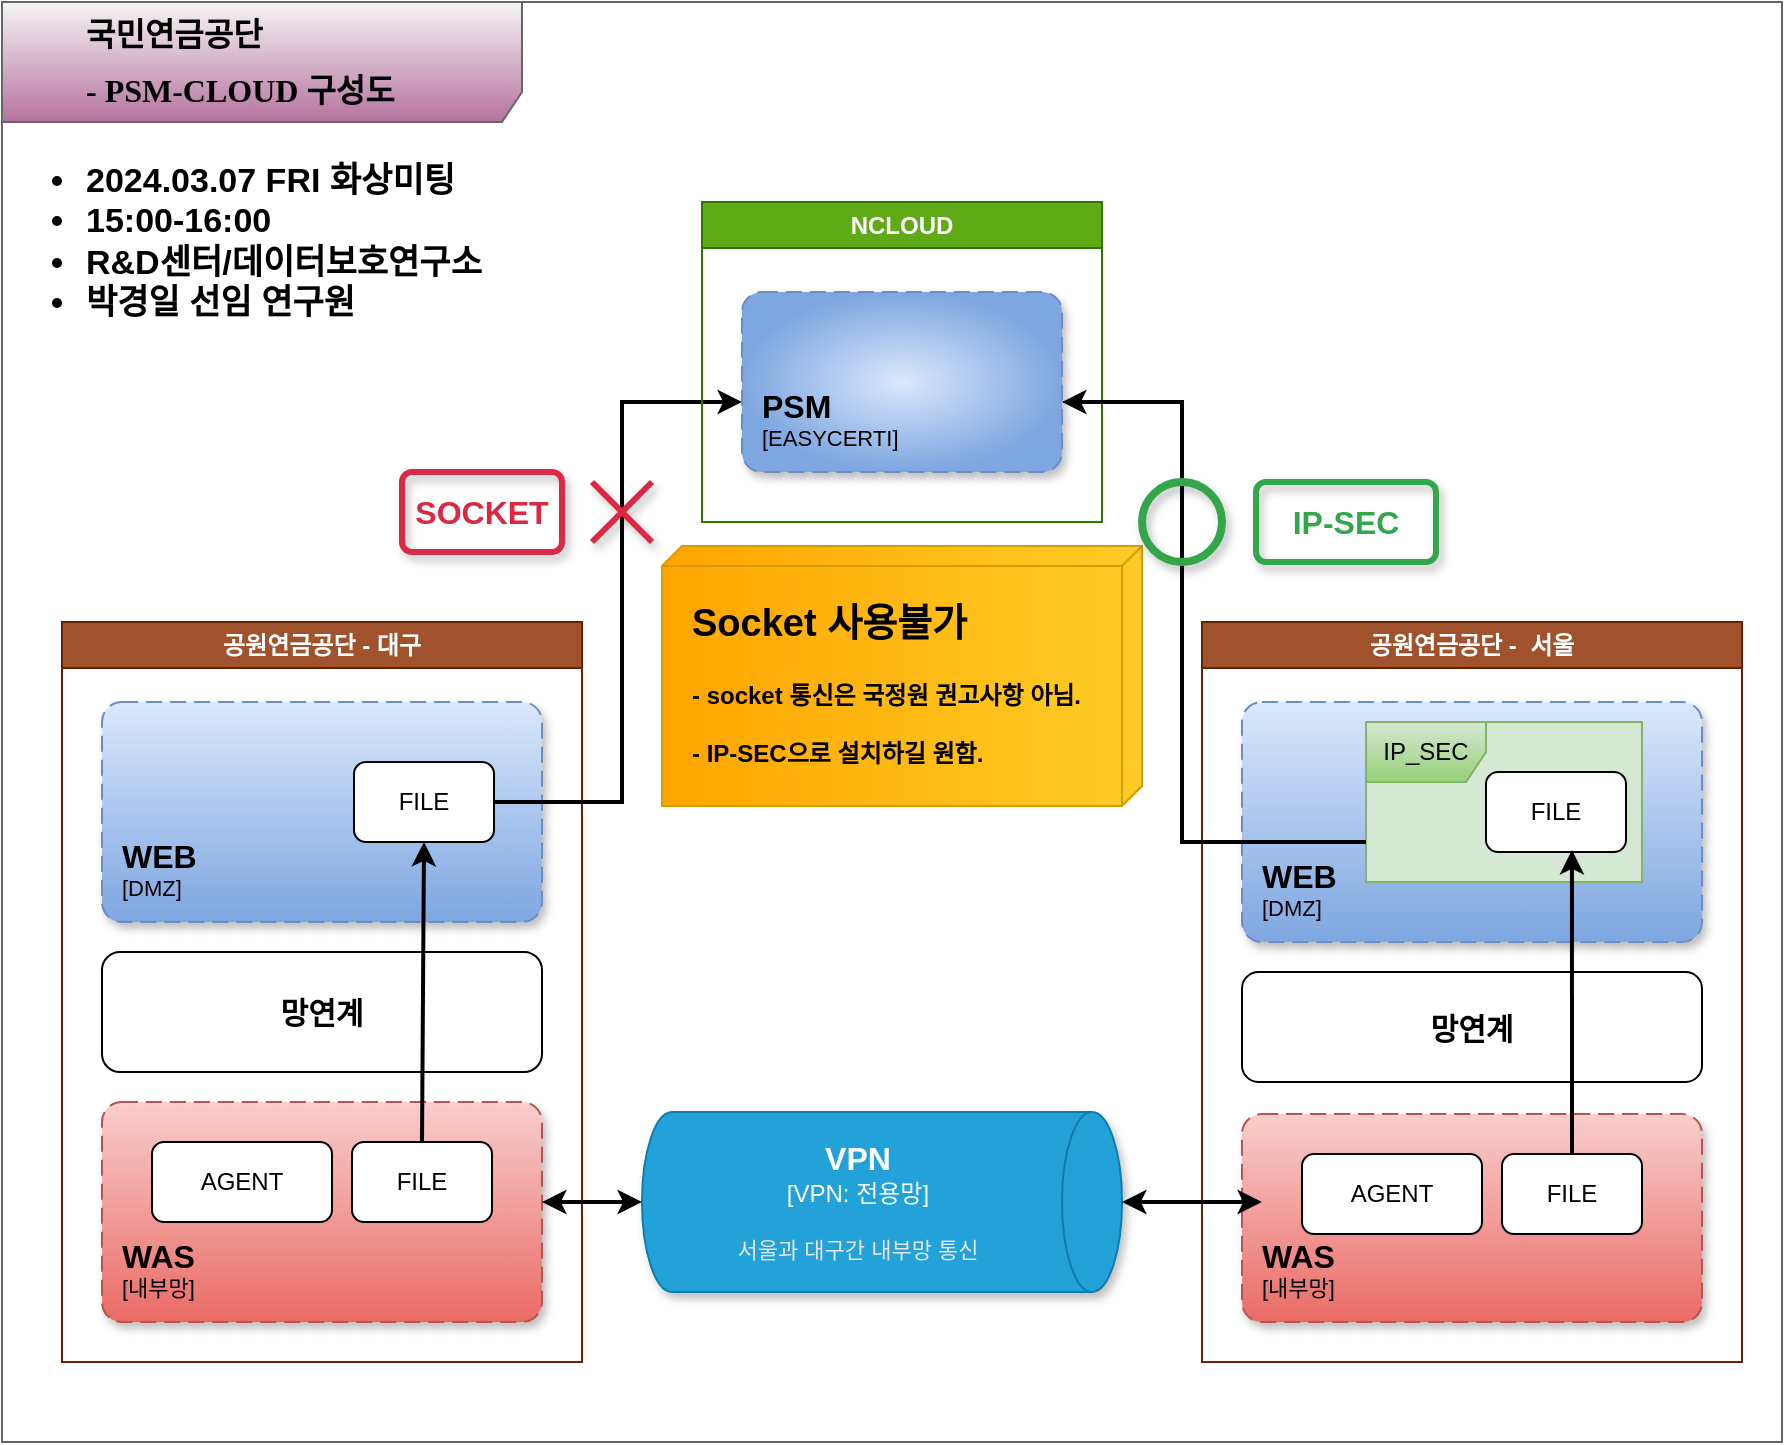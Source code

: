 <mxfile version="21.7.5" type="device" pages="4">
  <diagram name="처음 화상미팅" id="f1b7ffb7-ca1e-a977-7cf5-a751b3c06c05">
    <mxGraphModel dx="1418" dy="3600" grid="1" gridSize="10" guides="1" tooltips="1" connect="1" arrows="1" fold="1" page="1" pageScale="1" pageWidth="980" pageHeight="1390" background="#ffffff" math="0" shadow="0">
      <root>
        <mxCell id="0" />
        <mxCell id="1" parent="0" />
        <object c4Type="VPN" c4Container="VPN" c4Technology="전용망" c4Description="서울과 대구간 내부망 통신" label="&lt;font style=&quot;font-size: 16px&quot;&gt;&lt;b&gt;%c4Type%&lt;/b&gt;&lt;/font&gt;&lt;div&gt;[%c4Container%:&amp;nbsp;%c4Technology%]&lt;/div&gt;&lt;br&gt;&lt;div&gt;&lt;font style=&quot;font-size: 11px&quot;&gt;&lt;font color=&quot;#E6E6E6&quot;&gt;%c4Description%&lt;/font&gt;&lt;/div&gt;" placeholders="1" id="sn0T0VtG4TVqbzOCgWWW-5">
          <mxCell style="shape=cylinder3;size=15;direction=south;whiteSpace=wrap;html=1;boundedLbl=1;rounded=0;labelBackgroundColor=none;fillColor=#23A2D9;fontSize=12;fontColor=#ffffff;align=center;strokeColor=#0E7DAD;metaEdit=1;points=[[0.5,0,0],[1,0.25,0],[1,0.5,0],[1,0.75,0],[0.5,1,0],[0,0.75,0],[0,0.5,0],[0,0.25,0]];resizable=1;shadow=1;" parent="1" vertex="1">
            <mxGeometry x="360" y="-2175" width="240" height="90" as="geometry" />
          </mxCell>
        </object>
        <object placeholders="1" c4Name="WEB" c4Type="SystemScopeBoundary" c4Application="DMZ" label="&lt;font style=&quot;font-size: 16px&quot;&gt;&lt;b&gt;&lt;div style=&quot;text-align: left&quot;&gt;%c4Name%&lt;/div&gt;&lt;/b&gt;&lt;/font&gt;&lt;div style=&quot;text-align: left&quot;&gt;[%c4Application%]&lt;/div&gt;" id="JYOq8uLHcJOpnt7pmYKA-90">
          <mxCell style="rounded=1;fontSize=11;whiteSpace=wrap;html=1;dashed=1;arcSize=20;fillColor=#dae8fc;strokeColor=#6c8ebf;labelBackgroundColor=none;align=left;verticalAlign=bottom;labelBorderColor=none;spacingTop=0;spacing=10;dashPattern=8 4;metaEdit=1;rotatable=0;perimeter=rectanglePerimeter;noLabel=0;labelPadding=0;allowArrows=0;connectable=0;expand=0;recursiveResize=0;editable=1;pointerEvents=0;absoluteArcSize=1;points=[[0.25,0,0],[0.5,0,0],[0.75,0,0],[1,0.25,0],[1,0.5,0],[1,0.75,0],[0.75,1,0],[0.5,1,0],[0.25,1,0],[0,0.75,0],[0,0.5,0],[0,0.25,0]];gradientColor=#7ea6e0;shadow=1;" parent="1" vertex="1">
            <mxGeometry x="660" y="-2380" width="230" height="120" as="geometry" />
          </mxCell>
        </object>
        <mxCell id="JYOq8uLHcJOpnt7pmYKA-61" value="공원연금공단 - 대구" style="swimlane;whiteSpace=wrap;html=1;fillColor=#a0522d;strokeColor=#6D1F00;fontColor=#ffffff;" parent="1" vertex="1">
          <mxGeometry x="70" y="-2420" width="260" height="370" as="geometry" />
        </mxCell>
        <mxCell id="JYOq8uLHcJOpnt7pmYKA-64" value="망연계" style="rounded=1;whiteSpace=wrap;html=1;fontStyle=1;fontSize=15;" parent="JYOq8uLHcJOpnt7pmYKA-61" vertex="1">
          <mxGeometry x="20" y="165" width="220" height="60" as="geometry" />
        </mxCell>
        <object placeholders="1" c4Name="WEB" c4Type="SystemScopeBoundary" c4Application="DMZ" label="&lt;font style=&quot;font-size: 16px&quot;&gt;&lt;b&gt;&lt;div style=&quot;text-align: left&quot;&gt;%c4Name%&lt;/div&gt;&lt;/b&gt;&lt;/font&gt;&lt;div style=&quot;text-align: left&quot;&gt;[%c4Application%]&lt;/div&gt;" id="JYOq8uLHcJOpnt7pmYKA-89">
          <mxCell style="rounded=1;fontSize=11;whiteSpace=wrap;html=1;dashed=1;arcSize=20;fillColor=#dae8fc;strokeColor=#6c8ebf;labelBackgroundColor=none;align=left;verticalAlign=bottom;labelBorderColor=none;spacingTop=0;spacing=10;dashPattern=8 4;metaEdit=1;rotatable=0;perimeter=rectanglePerimeter;noLabel=0;labelPadding=0;allowArrows=0;connectable=0;expand=0;recursiveResize=0;editable=1;pointerEvents=0;absoluteArcSize=1;points=[[0.25,0,0],[0.5,0,0],[0.75,0,0],[1,0.25,0],[1,0.5,0],[1,0.75,0],[0.75,1,0],[0.5,1,0],[0.25,1,0],[0,0.75,0],[0,0.5,0],[0,0.25,0]];gradientColor=#7ea6e0;shadow=1;" parent="JYOq8uLHcJOpnt7pmYKA-61" vertex="1">
            <mxGeometry x="20" y="40" width="220" height="110" as="geometry" />
          </mxCell>
        </object>
        <mxCell id="JYOq8uLHcJOpnt7pmYKA-66" value="FILE" style="rounded=1;whiteSpace=wrap;html=1;" parent="JYOq8uLHcJOpnt7pmYKA-61" vertex="1">
          <mxGeometry x="146" y="70" width="70" height="40" as="geometry" />
        </mxCell>
        <object placeholders="1" c4Name="WAS" c4Type="SystemScopeBoundary" c4Application="내부망" label="&lt;font style=&quot;font-size: 16px&quot;&gt;&lt;b&gt;&lt;div style=&quot;text-align: left&quot;&gt;%c4Name%&lt;/div&gt;&lt;/b&gt;&lt;/font&gt;&lt;div style=&quot;text-align: left&quot;&gt;[%c4Application%]&lt;/div&gt;" id="JYOq8uLHcJOpnt7pmYKA-92">
          <mxCell style="rounded=1;fontSize=11;whiteSpace=wrap;html=1;dashed=1;arcSize=20;fillColor=#f8cecc;strokeColor=#b85450;labelBackgroundColor=none;align=left;verticalAlign=bottom;labelBorderColor=none;spacingTop=0;spacing=10;dashPattern=8 4;metaEdit=1;rotatable=0;perimeter=rectanglePerimeter;noLabel=0;labelPadding=0;allowArrows=0;connectable=0;expand=0;recursiveResize=0;editable=1;pointerEvents=0;absoluteArcSize=1;points=[[0.25,0,0],[0.5,0,0],[0.75,0,0],[1,0.25,0],[1,0.5,0],[1,0.75,0],[0.75,1,0],[0.5,1,0],[0.25,1,0],[0,0.75,0],[0,0.5,0],[0,0.25,0]];gradientColor=#ea6b66;shadow=1;glass=0;" parent="JYOq8uLHcJOpnt7pmYKA-61" vertex="1">
            <mxGeometry x="20" y="240" width="220" height="110" as="geometry" />
          </mxCell>
        </object>
        <mxCell id="JYOq8uLHcJOpnt7pmYKA-68" value="AGENT" style="rounded=1;whiteSpace=wrap;html=1;" parent="JYOq8uLHcJOpnt7pmYKA-61" vertex="1">
          <mxGeometry x="45" y="260" width="90" height="40" as="geometry" />
        </mxCell>
        <mxCell id="JYOq8uLHcJOpnt7pmYKA-65" value="FILE" style="rounded=1;whiteSpace=wrap;html=1;" parent="JYOq8uLHcJOpnt7pmYKA-61" vertex="1">
          <mxGeometry x="145" y="260" width="70" height="40" as="geometry" />
        </mxCell>
        <mxCell id="JYOq8uLHcJOpnt7pmYKA-67" value="" style="endArrow=classic;html=1;rounded=0;entryX=0.5;entryY=1;entryDx=0;entryDy=0;exitX=0.5;exitY=0;exitDx=0;exitDy=0;strokeWidth=2;" parent="JYOq8uLHcJOpnt7pmYKA-61" source="JYOq8uLHcJOpnt7pmYKA-65" target="JYOq8uLHcJOpnt7pmYKA-66" edge="1">
          <mxGeometry width="50" height="50" relative="1" as="geometry">
            <mxPoint x="350" y="270" as="sourcePoint" />
            <mxPoint x="400" y="220" as="targetPoint" />
          </mxGeometry>
        </mxCell>
        <mxCell id="JYOq8uLHcJOpnt7pmYKA-82" style="edgeStyle=orthogonalEdgeStyle;rounded=0;orthogonalLoop=1;jettySize=auto;html=1;strokeWidth=2;exitX=1;exitY=0.5;exitDx=0;exitDy=0;" parent="1" source="JYOq8uLHcJOpnt7pmYKA-66" edge="1">
          <mxGeometry relative="1" as="geometry">
            <mxPoint x="270" y="-2235" as="sourcePoint" />
            <Array as="points">
              <mxPoint x="350" y="-2330" />
              <mxPoint x="350" y="-2530" />
              <mxPoint x="410" y="-2530" />
            </Array>
            <mxPoint x="410" y="-2530" as="targetPoint" />
          </mxGeometry>
        </mxCell>
        <mxCell id="JYOq8uLHcJOpnt7pmYKA-70" value="공원연금공단 -&amp;nbsp; 서울" style="swimlane;whiteSpace=wrap;html=1;fillColor=#a0522d;strokeColor=#6D1F00;fontColor=#ffffff;" parent="1" vertex="1">
          <mxGeometry x="640" y="-2420" width="270" height="370" as="geometry" />
        </mxCell>
        <object placeholders="1" c4Name="WAS" c4Type="SystemScopeBoundary" c4Application="내부망" label="&lt;font style=&quot;font-size: 16px&quot;&gt;&lt;b&gt;&lt;div style=&quot;text-align: left&quot;&gt;%c4Name%&lt;/div&gt;&lt;/b&gt;&lt;/font&gt;&lt;div style=&quot;text-align: left&quot;&gt;[%c4Application%]&lt;/div&gt;" id="JYOq8uLHcJOpnt7pmYKA-93">
          <mxCell style="rounded=1;fontSize=11;whiteSpace=wrap;html=1;dashed=1;arcSize=20;fillColor=#f8cecc;strokeColor=#b85450;labelBackgroundColor=none;align=left;verticalAlign=bottom;labelBorderColor=none;spacingTop=0;spacing=10;dashPattern=8 4;metaEdit=1;rotatable=0;perimeter=rectanglePerimeter;noLabel=0;labelPadding=0;allowArrows=0;connectable=0;expand=0;recursiveResize=0;editable=1;pointerEvents=0;absoluteArcSize=1;points=[[0.25,0,0],[0.5,0,0],[0.75,0,0],[1,0.25,0],[1,0.5,0],[1,0.75,0],[0.75,1,0],[0.5,1,0],[0.25,1,0],[0,0.75,0],[0,0.5,0],[0,0.25,0]];gradientColor=#ea6b66;shadow=1;" parent="JYOq8uLHcJOpnt7pmYKA-70" vertex="1">
            <mxGeometry x="20" y="246" width="230" height="104" as="geometry" />
          </mxCell>
        </object>
        <mxCell id="JYOq8uLHcJOpnt7pmYKA-76" value="망연계" style="rounded=1;whiteSpace=wrap;html=1;fontStyle=1;fontSize=15;" parent="JYOq8uLHcJOpnt7pmYKA-70" vertex="1">
          <mxGeometry x="20" y="175" width="230" height="55" as="geometry" />
        </mxCell>
        <mxCell id="JYOq8uLHcJOpnt7pmYKA-75" value="AGENT" style="rounded=1;whiteSpace=wrap;html=1;" parent="JYOq8uLHcJOpnt7pmYKA-70" vertex="1">
          <mxGeometry x="50" y="266" width="90" height="40" as="geometry" />
        </mxCell>
        <mxCell id="JYOq8uLHcJOpnt7pmYKA-74" value="FILE" style="rounded=1;whiteSpace=wrap;html=1;" parent="JYOq8uLHcJOpnt7pmYKA-70" vertex="1">
          <mxGeometry x="150" y="266" width="70" height="40" as="geometry" />
        </mxCell>
        <mxCell id="sn0T0VtG4TVqbzOCgWWW-10" value="IP_SEC" style="shape=umlFrame;whiteSpace=wrap;html=1;pointerEvents=0;fillColor=#d5e8d4;gradientColor=#97d077;strokeColor=#82b366;swimlaneFillColor=#D5E8D4;shadow=0;" parent="JYOq8uLHcJOpnt7pmYKA-70" vertex="1">
          <mxGeometry x="82" y="50" width="138" height="80" as="geometry" />
        </mxCell>
        <mxCell id="JYOq8uLHcJOpnt7pmYKA-91" value="FILE" style="rounded=1;whiteSpace=wrap;html=1;" parent="JYOq8uLHcJOpnt7pmYKA-70" vertex="1">
          <mxGeometry x="142" y="75" width="70" height="40" as="geometry" />
        </mxCell>
        <mxCell id="JYOq8uLHcJOpnt7pmYKA-77" value="" style="endArrow=classic;html=1;rounded=0;entryX=0.614;entryY=0.975;entryDx=0;entryDy=0;exitX=0.5;exitY=0;exitDx=0;exitDy=0;strokeWidth=2;entryPerimeter=0;" parent="JYOq8uLHcJOpnt7pmYKA-70" source="JYOq8uLHcJOpnt7pmYKA-74" target="JYOq8uLHcJOpnt7pmYKA-91" edge="1">
          <mxGeometry width="50" height="50" relative="1" as="geometry">
            <mxPoint x="360" y="270" as="sourcePoint" />
            <mxPoint x="242" y="140" as="targetPoint" />
          </mxGeometry>
        </mxCell>
        <mxCell id="JYOq8uLHcJOpnt7pmYKA-79" value="" style="endArrow=classic;startArrow=classic;html=1;rounded=0;exitX=0.5;exitY=0;exitDx=0;exitDy=0;strokeWidth=2;exitPerimeter=0;" parent="1" source="sn0T0VtG4TVqbzOCgWWW-5" edge="1">
          <mxGeometry width="50" height="50" relative="1" as="geometry">
            <mxPoint x="600" y="-2130" as="sourcePoint" />
            <mxPoint x="670" y="-2130" as="targetPoint" />
          </mxGeometry>
        </mxCell>
        <mxCell id="JYOq8uLHcJOpnt7pmYKA-80" value="NCLOUD" style="swimlane;whiteSpace=wrap;html=1;fillColor=#60a917;fontColor=#ffffff;strokeColor=#2D7600;" parent="1" vertex="1">
          <mxGeometry x="390" y="-2630" width="200" height="160" as="geometry" />
        </mxCell>
        <object placeholders="1" c4Name="PSM" c4Type="SystemScopeBoundary" c4Application="EASYCERTI" label="&lt;font style=&quot;font-size: 16px&quot;&gt;&lt;b&gt;&lt;div style=&quot;text-align: left&quot;&gt;%c4Name%&lt;/div&gt;&lt;/b&gt;&lt;/font&gt;&lt;div style=&quot;text-align: left&quot;&gt;[%c4Application%]&lt;/div&gt;" id="sn0T0VtG4TVqbzOCgWWW-23">
          <mxCell style="rounded=1;fontSize=11;whiteSpace=wrap;html=1;dashed=1;arcSize=20;fillColor=#dae8fc;strokeColor=#6c8ebf;labelBackgroundColor=none;align=left;verticalAlign=bottom;labelBorderColor=none;spacingTop=0;spacing=10;dashPattern=8 4;metaEdit=1;rotatable=0;perimeter=rectanglePerimeter;noLabel=0;labelPadding=0;allowArrows=0;connectable=0;expand=0;recursiveResize=0;editable=1;pointerEvents=0;absoluteArcSize=1;points=[[0.25,0,0],[0.5,0,0],[0.75,0,0],[1,0.25,0],[1,0.5,0],[1,0.75,0],[0.75,1,0],[0.5,1,0],[0.25,1,0],[0,0.75,0],[0,0.5,0],[0,0.25,0]];gradientColor=#7ea6e0;gradientDirection=radial;glass=0;shadow=1;" parent="JYOq8uLHcJOpnt7pmYKA-80" vertex="1">
            <mxGeometry x="20" y="45" width="160" height="90" as="geometry" />
          </mxCell>
        </object>
        <mxCell id="JYOq8uLHcJOpnt7pmYKA-83" value="" style="shape=umlDestroy;whiteSpace=wrap;html=1;strokeWidth=3;targetShapes=umlLifeline;strokeColor=#DB2843;shadow=1;" parent="1" vertex="1">
          <mxGeometry x="335" y="-2490" width="30" height="30" as="geometry" />
        </mxCell>
        <mxCell id="sn0T0VtG4TVqbzOCgWWW-12" style="edgeStyle=orthogonalEdgeStyle;rounded=0;orthogonalLoop=1;jettySize=auto;html=1;strokeWidth=2;" parent="1" source="sn0T0VtG4TVqbzOCgWWW-10" edge="1">
          <mxGeometry relative="1" as="geometry">
            <mxPoint x="570" y="-2530" as="targetPoint" />
            <Array as="points">
              <mxPoint x="630" y="-2310" />
              <mxPoint x="630" y="-2530" />
              <mxPoint x="570" y="-2530" />
            </Array>
          </mxGeometry>
        </mxCell>
        <mxCell id="sn0T0VtG4TVqbzOCgWWW-13" value="" style="verticalAlign=top;align=left;spacingTop=8;spacingLeft=2;spacingRight=12;shape=cube;size=10;direction=south;fontStyle=4;html=1;whiteSpace=wrap;fillColor=#ffcd28;gradientColor=#ffa500;strokeColor=#d79b00;shadow=0;" parent="1" vertex="1">
          <mxGeometry x="370" y="-2458" width="240" height="130" as="geometry" />
        </mxCell>
        <mxCell id="sn0T0VtG4TVqbzOCgWWW-15" value="&lt;h1&gt;&lt;font style=&quot;font-size: 19px;&quot;&gt;Socket 사용불가&lt;/font&gt;&lt;/h1&gt;&lt;p&gt;&lt;b style=&quot;border-color: var(--border-color);&quot;&gt;- socket 통신은 국정원 권고사항 아님.&lt;br style=&quot;border-color: var(--border-color);&quot;&gt;&lt;br style=&quot;border-color: var(--border-color);&quot;&gt;- IP-SEC으로 설치하길 원함.&lt;/b&gt;&lt;br&gt;&lt;/p&gt;" style="text;html=1;strokeColor=none;fillColor=none;spacing=5;spacingTop=-20;whiteSpace=wrap;overflow=hidden;rounded=0;glass=0;shadow=0;" parent="1" vertex="1">
          <mxGeometry x="380" y="-2441" width="220" height="103" as="geometry" />
        </mxCell>
        <mxCell id="sn0T0VtG4TVqbzOCgWWW-16" value="SOCKET" style="html=1;shadow=1;dashed=0;shape=mxgraph.bootstrap.rrect;rSize=5;strokeColor=#DB2843;strokeWidth=3;fillColor=none;fontColor=#DB2843;whiteSpace=wrap;align=center;verticalAlign=middle;spacingLeft=0;fontStyle=1;fontSize=16;spacing=5;" parent="1" vertex="1">
          <mxGeometry x="240" y="-2495" width="80" height="40" as="geometry" />
        </mxCell>
        <mxCell id="sn0T0VtG4TVqbzOCgWWW-17" value="IP-SEC" style="html=1;shadow=1;dashed=0;shape=mxgraph.bootstrap.rrect;rSize=5;strokeColor=#33A64C;strokeWidth=3;fillColor=none;fontColor=#33A64C;whiteSpace=wrap;align=center;verticalAlign=middle;spacingLeft=0;fontStyle=1;fontSize=16;spacing=5;" parent="1" vertex="1">
          <mxGeometry x="667" y="-2490" width="90" height="40" as="geometry" />
        </mxCell>
        <mxCell id="sn0T0VtG4TVqbzOCgWWW-21" value="" style="ellipse;whiteSpace=wrap;html=1;aspect=fixed;fillColor=none;strokeWidth=4;strokeColor=#33A64C;shadow=1;" parent="1" vertex="1">
          <mxGeometry x="610" y="-2490" width="40" height="40" as="geometry" />
        </mxCell>
        <mxCell id="sn0T0VtG4TVqbzOCgWWW-24" value="&lt;blockquote style=&quot;margin: 0px 0px 0px 40px; border: none; padding: 0px; font-size: 16px;&quot;&gt;&lt;/blockquote&gt;&lt;blockquote style=&quot;margin: 0px 0px 0px 40px; border: none; padding: 0px; line-height: 170%; font-size: 16px;&quot;&gt;&lt;span style=&quot;background-color: initial; font-size: 16px;&quot;&gt;국민연금공단&lt;/span&gt;&lt;div style=&quot;line-height: 170%; font-size: 16px;&quot;&gt;&lt;span style=&quot;background-color: initial; font-size: 16px;&quot;&gt;- PSM-CLOUD 구성도&lt;/span&gt;&lt;/div&gt;&lt;/blockquote&gt;" style="shape=umlFrame;whiteSpace=wrap;html=1;pointerEvents=0;width=260;height=60;align=left;fillColor=#f5f5f5;strokeColor=#666666;gradientColor=#B5739D;fontStyle=1;fontSize=16;fontFamily=Georgia;" parent="1" vertex="1">
          <mxGeometry x="40" y="-2730" width="890" height="720" as="geometry" />
        </mxCell>
        <mxCell id="sn0T0VtG4TVqbzOCgWWW-25" value="&lt;br&gt;&lt;ul&gt;&lt;li&gt;2024.03.07 FRI 화상미팅&lt;/li&gt;&lt;li&gt;15:00-16:00&lt;/li&gt;&lt;li&gt;R&amp;amp;D센터/데이터보호연구소&lt;/li&gt;&lt;li&gt;박경일 선임 연구원&lt;br&gt;&lt;/li&gt;&lt;/ul&gt;" style="text;html=1;strokeColor=none;fillColor=none;align=left;verticalAlign=middle;whiteSpace=wrap;rounded=0;fontStyle=1;fontSize=17;" parent="1" vertex="1">
          <mxGeometry x="40" y="-2670" width="270" height="100" as="geometry" />
        </mxCell>
        <mxCell id="JYOq8uLHcJOpnt7pmYKA-78" value="" style="endArrow=classic;startArrow=classic;html=1;rounded=0;strokeWidth=2;entryX=0.5;entryY=1;entryDx=0;entryDy=0;entryPerimeter=0;" parent="1" target="sn0T0VtG4TVqbzOCgWWW-5" edge="1">
          <mxGeometry width="50" height="50" relative="1" as="geometry">
            <mxPoint x="310" y="-2130" as="sourcePoint" />
            <mxPoint x="434.96" y="-2030" as="targetPoint" />
          </mxGeometry>
        </mxCell>
      </root>
    </mxGraphModel>
  </diagram>
  <diagram id="KFc_OT6yCtbl_pWDJLbf" name="상록회관구축-네트워크">
    <mxGraphModel dx="1418" dy="3600" grid="1" gridSize="10" guides="1" tooltips="1" connect="1" arrows="1" fold="1" page="1" pageScale="1" pageWidth="980" pageHeight="1390" math="0" shadow="0">
      <root>
        <mxCell id="0" />
        <mxCell id="1" parent="0" />
        <object c4Type="VPN" c4Container="VPN" c4Technology="전용망" c4Description="서울과 대구간 내부망 통신" label="&lt;font style=&quot;font-size: 16px&quot;&gt;&lt;b&gt;%c4Type%&lt;/b&gt;&lt;/font&gt;&lt;div&gt;[%c4Container%:&amp;nbsp;%c4Technology%]&lt;/div&gt;&lt;br&gt;&lt;div&gt;&lt;font style=&quot;font-size: 11px&quot;&gt;&lt;font color=&quot;#E6E6E6&quot;&gt;%c4Description%&lt;/font&gt;&lt;/div&gt;" placeholders="1" id="8rLBXrFmklSE0GYavLGi-1">
          <mxCell style="shape=cylinder3;size=15;direction=south;whiteSpace=wrap;html=1;boundedLbl=1;rounded=1;labelBackgroundColor=none;fillColor=#23A2D9;fontSize=12;fontColor=#ffffff;align=center;strokeColor=#0E7DAD;metaEdit=1;points=[[0.5,0,0],[1,0.25,0],[1,0.5,0],[1,0.75,0],[0.5,1,0],[0,0.75,0],[0,0.5,0],[0,0.25,0]];resizable=1;shadow=1;" parent="1" vertex="1">
            <mxGeometry x="573" y="-2055" width="277" height="260" as="geometry" />
          </mxCell>
        </object>
        <mxCell id="8rLBXrFmklSE0GYavLGi-3" value="서울 Region" style="swimlane;whiteSpace=wrap;html=1;fillColor=#a0522d;strokeColor=#6D1F00;fontColor=#ffffff;rounded=1;strokeWidth=4;" parent="1" vertex="1">
          <mxGeometry x="70" y="-2450" width="470" height="720" as="geometry" />
        </mxCell>
        <mxCell id="8rLBXrFmklSE0GYavLGi-4" value="망연계" style="rounded=1;whiteSpace=wrap;html=1;fontStyle=1;fontSize=15;" parent="8rLBXrFmklSE0GYavLGi-3" vertex="1">
          <mxGeometry x="19" y="233" width="431" height="60" as="geometry" />
        </mxCell>
        <object placeholders="1" c4Name="WEB" c4Type="SystemScopeBoundary" c4Application="DMZ" label="&lt;font style=&quot;font-size: 16px&quot;&gt;&lt;b&gt;&lt;div style=&quot;text-align: left&quot;&gt;%c4Name%&lt;/div&gt;&lt;/b&gt;&lt;/font&gt;&lt;div style=&quot;text-align: left&quot;&gt;[%c4Application%]&lt;/div&gt;" id="8rLBXrFmklSE0GYavLGi-5">
          <mxCell style="rounded=1;fontSize=11;whiteSpace=wrap;html=1;dashed=1;arcSize=20;fillColor=#dae8fc;strokeColor=#6c8ebf;labelBackgroundColor=none;align=left;verticalAlign=bottom;labelBorderColor=none;spacingTop=0;spacing=10;dashPattern=8 4;metaEdit=1;rotatable=0;perimeter=rectanglePerimeter;noLabel=0;labelPadding=0;allowArrows=0;connectable=0;expand=0;recursiveResize=0;editable=1;pointerEvents=0;absoluteArcSize=1;points=[[0.25,0,0],[0.5,0,0],[0.75,0,0],[1,0.25,0],[1,0.5,0],[1,0.75,0],[0.75,1,0],[0.5,1,0],[0.25,1,0],[0,0.75,0],[0,0.5,0],[0,0.25,0]];gradientColor=#7ea6e0;shadow=1;" parent="8rLBXrFmklSE0GYavLGi-3" vertex="1">
            <mxGeometry x="20" y="40" width="430" height="180" as="geometry" />
          </mxCell>
        </object>
        <object placeholders="1" c4Name="내부망" c4Type="SystemScopeBoundary" c4Application="내부망" label="&lt;font style=&quot;font-size: 16px&quot;&gt;&lt;b&gt;&lt;div style=&quot;text-align: left&quot;&gt;%c4Name%&lt;/div&gt;&lt;/b&gt;&lt;/font&gt;&lt;div style=&quot;text-align: left&quot;&gt;[%c4Application%]&lt;/div&gt;" id="8rLBXrFmklSE0GYavLGi-7">
          <mxCell style="rounded=1;fontSize=11;whiteSpace=wrap;html=1;dashed=1;arcSize=20;fillColor=#fff2cc;strokeColor=#d6b656;labelBackgroundColor=none;align=left;verticalAlign=bottom;labelBorderColor=none;spacingTop=0;spacing=10;dashPattern=8 4;metaEdit=1;rotatable=0;perimeter=rectanglePerimeter;noLabel=0;labelPadding=0;allowArrows=0;connectable=0;expand=0;recursiveResize=0;editable=1;pointerEvents=0;absoluteArcSize=1;points=[[0.25,0,0],[0.5,0,0],[0.75,0,0],[1,0.25,0],[1,0.5,0],[1,0.75,0],[0.75,1,0],[0.5,1,0],[0.25,1,0],[0,0.75,0],[0,0.5,0],[0,0.25,0]];shadow=1;glass=0;gradientColor=#FAFAFA;gradientDirection=east;" parent="8rLBXrFmklSE0GYavLGi-3" vertex="1">
            <mxGeometry x="19" y="308" width="431" height="390" as="geometry" />
          </mxCell>
        </object>
        <object placeholders="1" c4Name="개인정보처리시스템-01" c4Type="SystemScopeBoundary" c4Application="WAS" label="&lt;font style=&quot;font-size: 16px&quot;&gt;&lt;b&gt;&lt;div style=&quot;text-align: left&quot;&gt;%c4Name%&lt;/div&gt;&lt;/b&gt;&lt;/font&gt;&lt;div style=&quot;text-align: left&quot;&gt;[%c4Application%]&lt;/div&gt;" id="rPlka9k88o62n_DQ6prK-1">
          <mxCell style="rounded=1;fontSize=11;whiteSpace=wrap;html=1;dashed=1;arcSize=20;fillColor=#f0a30a;strokeColor=#BD7000;labelBackgroundColor=none;align=left;verticalAlign=bottom;labelBorderColor=none;spacingTop=0;spacing=10;dashPattern=8 4;metaEdit=1;rotatable=0;perimeter=rectanglePerimeter;noLabel=0;labelPadding=0;allowArrows=0;connectable=0;expand=0;recursiveResize=0;editable=1;pointerEvents=0;absoluteArcSize=1;points=[[0.25,0,0],[0.5,0,0],[0.75,0,0],[1,0.25,0],[1,0.5,0],[1,0.75,0],[0.75,1,0],[0.5,1,0],[0.25,1,0],[0,0.75,0],[0,0.5,0],[0,0.25,0]];shadow=1;glass=0;fontColor=#000000;gradientColor=#fafafa;gradientDirection=north;" parent="8rLBXrFmklSE0GYavLGi-3" vertex="1">
            <mxGeometry x="35" y="325" width="190" height="110" as="geometry" />
          </mxCell>
        </object>
        <mxCell id="8rLBXrFmklSE0GYavLGi-8" value="AGENT" style="rounded=1;whiteSpace=wrap;html=1;" parent="8rLBXrFmklSE0GYavLGi-3" vertex="1">
          <mxGeometry x="49" y="340" width="90" height="40" as="geometry" />
        </mxCell>
        <object placeholders="1" c4Name="개인정보처리시스템-02" c4Type="SystemScopeBoundary" c4Application="WAS" label="&lt;font style=&quot;font-size: 16px&quot;&gt;&lt;b&gt;&lt;div style=&quot;text-align: left&quot;&gt;%c4Name%&lt;/div&gt;&lt;/b&gt;&lt;/font&gt;&lt;div style=&quot;text-align: left&quot;&gt;[%c4Application%]&lt;/div&gt;" id="rPlka9k88o62n_DQ6prK-4">
          <mxCell style="rounded=1;fontSize=11;whiteSpace=wrap;html=1;dashed=1;arcSize=20;fillColor=#f0a30a;strokeColor=#BD7000;labelBackgroundColor=none;align=left;verticalAlign=bottom;labelBorderColor=none;spacingTop=0;spacing=10;dashPattern=8 4;metaEdit=1;rotatable=0;perimeter=rectanglePerimeter;noLabel=0;labelPadding=0;allowArrows=0;connectable=0;expand=0;recursiveResize=0;editable=1;pointerEvents=0;absoluteArcSize=1;points=[[0.25,0,0],[0.5,0,0],[0.75,0,0],[1,0.25,0],[1,0.5,0],[1,0.75,0],[0.75,1,0],[0.5,1,0],[0.25,1,0],[0,0.75,0],[0,0.5,0],[0,0.25,0]];shadow=1;glass=0;fontColor=#000000;gradientColor=#fafafa;gradientDirection=north;" parent="8rLBXrFmklSE0GYavLGi-3" vertex="1">
            <mxGeometry x="35" y="455" width="190" height="110" as="geometry" />
          </mxCell>
        </object>
        <mxCell id="rPlka9k88o62n_DQ6prK-5" value="AGENT" style="rounded=1;whiteSpace=wrap;html=1;" parent="8rLBXrFmklSE0GYavLGi-3" vertex="1">
          <mxGeometry x="49" y="470" width="90" height="40" as="geometry" />
        </mxCell>
        <object placeholders="1" c4Name="수집시스템" c4Type="SystemScopeBoundary" c4Application="Collector" label="&lt;font style=&quot;font-size: 16px&quot;&gt;&lt;b&gt;&lt;div style=&quot;text-align: left&quot;&gt;%c4Name%&lt;/div&gt;&lt;/b&gt;&lt;/font&gt;&lt;div style=&quot;text-align: left&quot;&gt;[%c4Application%]&lt;/div&gt;" id="rPlka9k88o62n_DQ6prK-8">
          <mxCell style="rounded=1;fontSize=11;whiteSpace=wrap;html=1;dashed=1;arcSize=20;fillColor=#fa6800;strokeColor=#C73500;labelBackgroundColor=none;align=left;verticalAlign=bottom;labelBorderColor=none;spacingTop=0;spacing=10;dashPattern=8 4;metaEdit=1;rotatable=0;perimeter=rectanglePerimeter;noLabel=0;labelPadding=0;allowArrows=0;connectable=0;expand=0;recursiveResize=0;editable=1;pointerEvents=0;absoluteArcSize=1;points=[[0.25,0,0],[0.5,0,0],[0.75,0,0],[1,0.25,0],[1,0.5,0],[1,0.75,0],[0.75,1,0],[0.5,1,0],[0.25,1,0],[0,0.75,0],[0,0.5,0],[0,0.25,0]];shadow=1;glass=0;fontColor=#000000;gradientDirection=north;gradientColor=#FAFAFA;strokeWidth=1;" parent="8rLBXrFmklSE0GYavLGi-3" vertex="1">
            <mxGeometry x="317" y="323" width="110" height="325" as="geometry" />
          </mxCell>
        </object>
        <mxCell id="rPlka9k88o62n_DQ6prK-9" value="FILE" style="rounded=1;whiteSpace=wrap;html=1;" parent="8rLBXrFmklSE0GYavLGi-3" vertex="1">
          <mxGeometry x="336" y="343" width="70" height="40" as="geometry" />
        </mxCell>
        <mxCell id="rPlka9k88o62n_DQ6prK-10" value="FILE" style="rounded=1;whiteSpace=wrap;html=1;" parent="8rLBXrFmklSE0GYavLGi-3" vertex="1">
          <mxGeometry x="336" y="393" width="70" height="40" as="geometry" />
        </mxCell>
        <mxCell id="rPlka9k88o62n_DQ6prK-22" value="" style="shape=waypoint;fillStyle=solid;size=6;pointerEvents=1;points=[];fillColor=none;resizable=0;rotatable=0;perimeter=centerPerimeter;snapToPoint=1;strokeWidth=5;rounded=1;" parent="8rLBXrFmklSE0GYavLGi-3" vertex="1">
          <mxGeometry x="110" y="584" width="20" height="20" as="geometry" />
        </mxCell>
        <mxCell id="rPlka9k88o62n_DQ6prK-23" value="" style="shape=waypoint;fillStyle=solid;size=6;pointerEvents=1;points=[];fillColor=none;resizable=0;rotatable=0;perimeter=centerPerimeter;snapToPoint=1;strokeWidth=5;rounded=1;" parent="8rLBXrFmklSE0GYavLGi-3" vertex="1">
          <mxGeometry x="110" y="604" width="20" height="20" as="geometry" />
        </mxCell>
        <mxCell id="rPlka9k88o62n_DQ6prK-24" value="" style="shape=waypoint;fillStyle=solid;size=6;pointerEvents=1;points=[];fillColor=none;resizable=0;rotatable=0;perimeter=centerPerimeter;snapToPoint=1;strokeWidth=5;rounded=1;" parent="8rLBXrFmklSE0GYavLGi-3" vertex="1">
          <mxGeometry x="110" y="625" width="20" height="20" as="geometry" />
        </mxCell>
        <object placeholders="1" c4Name="중계시스템" c4Type="SystemScopeBoundary" c4Application="Repeater" label="&lt;font style=&quot;font-size: 16px&quot;&gt;&lt;b&gt;&lt;div style=&quot;text-align: left&quot;&gt;%c4Name%&lt;/div&gt;&lt;/b&gt;&lt;/font&gt;&lt;div style=&quot;text-align: left&quot;&gt;[%c4Application%]&lt;/div&gt;" id="rPlka9k88o62n_DQ6prK-94">
          <mxCell style="rounded=1;fontSize=11;whiteSpace=wrap;html=1;dashed=1;arcSize=20;fillColor=#0050ef;strokeColor=#001DBC;labelBackgroundColor=none;align=left;verticalAlign=bottom;labelBorderColor=none;spacingTop=0;spacing=10;dashPattern=8 4;metaEdit=1;rotatable=0;perimeter=rectanglePerimeter;noLabel=0;labelPadding=0;allowArrows=0;connectable=0;expand=0;recursiveResize=0;editable=1;pointerEvents=0;absoluteArcSize=1;points=[[0.25,0,0],[0.5,0,0],[0.75,0,0],[1,0.25,0],[1,0.5,0],[1,0.75,0],[0.75,1,0],[0.5,1,0],[0.25,1,0],[0,0.75,0],[0,0.5,0],[0,0.25,0]];shadow=1;glass=0;fontColor=#ffffff;gradientDirection=north;gradientColor=#FAFAFA;" parent="8rLBXrFmklSE0GYavLGi-3" vertex="1">
            <mxGeometry x="139" y="60" width="290" height="110" as="geometry" />
          </mxCell>
        </object>
        <mxCell id="rPlka9k88o62n_DQ6prK-95" value="FILE" style="rounded=1;whiteSpace=wrap;html=1;" parent="8rLBXrFmklSE0GYavLGi-3" vertex="1">
          <mxGeometry x="158" y="80" width="70" height="40" as="geometry" />
        </mxCell>
        <mxCell id="rPlka9k88o62n_DQ6prK-96" value="FILE" style="rounded=1;whiteSpace=wrap;html=1;" parent="8rLBXrFmklSE0GYavLGi-3" vertex="1">
          <mxGeometry x="243" y="80" width="70" height="40" as="geometry" />
        </mxCell>
        <mxCell id="rPlka9k88o62n_DQ6prK-97" value="" style="shape=waypoint;fillStyle=solid;size=6;pointerEvents=1;points=[];fillColor=none;resizable=0;rotatable=0;perimeter=centerPerimeter;snapToPoint=1;strokeWidth=5;rounded=1;" parent="8rLBXrFmklSE0GYavLGi-3" vertex="1">
          <mxGeometry x="329" y="90" width="20" height="20" as="geometry" />
        </mxCell>
        <mxCell id="rPlka9k88o62n_DQ6prK-98" value="" style="shape=waypoint;fillStyle=solid;size=6;pointerEvents=1;points=[];fillColor=none;resizable=0;rotatable=0;perimeter=centerPerimeter;snapToPoint=1;strokeWidth=5;rounded=1;" parent="8rLBXrFmklSE0GYavLGi-3" vertex="1">
          <mxGeometry x="353" y="90" width="20" height="20" as="geometry" />
        </mxCell>
        <mxCell id="rPlka9k88o62n_DQ6prK-99" value="" style="shape=waypoint;fillStyle=solid;size=6;pointerEvents=1;points=[];fillColor=none;resizable=0;rotatable=0;perimeter=centerPerimeter;snapToPoint=1;strokeWidth=5;rounded=1;" parent="8rLBXrFmklSE0GYavLGi-3" vertex="1">
          <mxGeometry x="377" y="90" width="20" height="20" as="geometry" />
        </mxCell>
        <mxCell id="8rLBXrFmklSE0GYavLGi-21" value="CSP ( Cloud Service Provider )" style="swimlane;whiteSpace=wrap;html=1;fillColor=#60a917;fontColor=#ffffff;strokeColor=#2D7600;rounded=1;strokeWidth=4;" parent="1" vertex="1">
          <mxGeometry x="600" y="-2650" width="240" height="160" as="geometry" />
        </mxCell>
        <object placeholders="1" c4Name="PSM" c4Type="SystemScopeBoundary" c4Application="EASYCERTI" label="&lt;font style=&quot;font-size: 16px&quot;&gt;&lt;b&gt;&lt;div style=&quot;text-align: left&quot;&gt;%c4Name%&lt;/div&gt;&lt;/b&gt;&lt;/font&gt;&lt;div style=&quot;text-align: left&quot;&gt;[%c4Application%]&lt;/div&gt;" id="8rLBXrFmklSE0GYavLGi-22">
          <mxCell style="rounded=1;fontSize=11;whiteSpace=wrap;html=1;dashed=1;arcSize=20;fillColor=#dae8fc;strokeColor=#6c8ebf;labelBackgroundColor=none;align=left;verticalAlign=bottom;labelBorderColor=none;spacingTop=0;spacing=10;dashPattern=8 4;metaEdit=1;rotatable=0;perimeter=rectanglePerimeter;noLabel=0;labelPadding=0;allowArrows=0;connectable=0;expand=0;recursiveResize=0;editable=1;pointerEvents=0;absoluteArcSize=1;points=[[0.25,0,0],[0.5,0,0],[0.75,0,0],[1,0.25,0],[1,0.5,0],[1,0.75,0],[0.75,1,0],[0.5,1,0],[0.25,1,0],[0,0.75,0],[0,0.5,0],[0,0.25,0]];gradientColor=#7ea6e0;gradientDirection=radial;glass=0;shadow=1;" parent="8rLBXrFmklSE0GYavLGi-21" vertex="1">
            <mxGeometry x="39" y="43.5" width="160" height="90" as="geometry" />
          </mxCell>
        </object>
        <mxCell id="8rLBXrFmklSE0GYavLGi-30" value="&lt;blockquote style=&quot;margin: 0px 0px 0px 40px; border: none; padding: 0px; font-size: 16px;&quot;&gt;&lt;/blockquote&gt;&lt;blockquote style=&quot;margin: 0px 0px 0px 40px; border: none; padding: 0px; line-height: 170%; font-size: 16px;&quot;&gt;NIA DATA&amp;nbsp; 확산사업&lt;br&gt;&lt;div style=&quot;line-height: 170%; font-size: 16px;&quot;&gt;&lt;span style=&quot;background-color: initial; font-size: 16px;&quot;&gt;- PSM-CLOUD 구성도&lt;/span&gt;&lt;/div&gt;&lt;/blockquote&gt;" style="shape=umlFrame;whiteSpace=wrap;html=1;pointerEvents=0;width=260;height=60;align=left;fillColor=#f5f5f5;strokeColor=#666666;gradientColor=#B5739D;fontStyle=1;fontSize=16;fontFamily=Georgia;rounded=1;shadow=1;swimlaneFillColor=none;strokeWidth=4;" parent="1" vertex="1">
          <mxGeometry x="40" y="-2730" width="1340" height="1030" as="geometry" />
        </mxCell>
        <mxCell id="rPlka9k88o62n_DQ6prK-25" value="" style="shape=waypoint;fillStyle=solid;size=6;pointerEvents=1;points=[];fillColor=none;resizable=0;rotatable=0;perimeter=centerPerimeter;snapToPoint=1;strokeWidth=5;rounded=1;" parent="1" vertex="1">
          <mxGeometry x="430" y="-2004" width="20" height="20" as="geometry" />
        </mxCell>
        <mxCell id="rPlka9k88o62n_DQ6prK-26" value="" style="shape=waypoint;fillStyle=solid;size=6;pointerEvents=1;points=[];fillColor=none;resizable=0;rotatable=0;perimeter=centerPerimeter;snapToPoint=1;strokeWidth=5;rounded=1;" parent="1" vertex="1">
          <mxGeometry x="430" y="-1984" width="20" height="20" as="geometry" />
        </mxCell>
        <mxCell id="rPlka9k88o62n_DQ6prK-27" value="" style="shape=waypoint;fillStyle=solid;size=6;pointerEvents=1;points=[];fillColor=none;resizable=0;rotatable=0;perimeter=centerPerimeter;snapToPoint=1;strokeWidth=5;rounded=1;" parent="1" vertex="1">
          <mxGeometry x="430" y="-1963" width="20" height="20" as="geometry" />
        </mxCell>
        <mxCell id="rPlka9k88o62n_DQ6prK-72" value="대구 Region" style="swimlane;whiteSpace=wrap;html=1;fillColor=#a0522d;strokeColor=#6D1F00;fontColor=#ffffff;rounded=1;strokeWidth=4;" parent="1" vertex="1">
          <mxGeometry x="873" y="-2450" width="470" height="720" as="geometry" />
        </mxCell>
        <mxCell id="rPlka9k88o62n_DQ6prK-73" value="망연계" style="rounded=1;whiteSpace=wrap;html=1;fontStyle=1;fontSize=15;" parent="rPlka9k88o62n_DQ6prK-72" vertex="1">
          <mxGeometry x="19" y="233" width="431" height="60" as="geometry" />
        </mxCell>
        <object placeholders="1" c4Name="내부망" c4Type="SystemScopeBoundary" c4Application="내부망" label="&lt;font style=&quot;font-size: 16px&quot;&gt;&lt;b&gt;&lt;div style=&quot;text-align: left&quot;&gt;%c4Name%&lt;/div&gt;&lt;/b&gt;&lt;/font&gt;&lt;div style=&quot;text-align: left&quot;&gt;[%c4Application%]&lt;/div&gt;" id="rPlka9k88o62n_DQ6prK-75">
          <mxCell style="rounded=1;fontSize=11;whiteSpace=wrap;html=1;dashed=1;arcSize=20;fillColor=#ffe6cc;strokeColor=#d79b00;labelBackgroundColor=none;align=left;verticalAlign=bottom;labelBorderColor=none;spacingTop=0;spacing=10;dashPattern=8 4;metaEdit=1;rotatable=0;perimeter=rectanglePerimeter;noLabel=0;labelPadding=0;allowArrows=0;connectable=0;expand=0;recursiveResize=0;editable=1;pointerEvents=0;absoluteArcSize=1;points=[[0.25,0,0],[0.5,0,0],[0.75,0,0],[1,0.25,0],[1,0.5,0],[1,0.75,0],[0.75,1,0],[0.5,1,0],[0.25,1,0],[0,0.75,0],[0,0.5,0],[0,0.25,0]];shadow=1;glass=0;gradientColor=#FAFAFA;gradientDirection=west;" parent="rPlka9k88o62n_DQ6prK-72" vertex="1">
            <mxGeometry x="19" y="308" width="431" height="390" as="geometry" />
          </mxCell>
        </object>
        <object placeholders="1" c4Name="개인정보처리시스템-01" c4Type="SystemScopeBoundary" c4Application="WAS" label="&lt;font style=&quot;font-size: 16px&quot;&gt;&lt;b&gt;&lt;div style=&quot;text-align: left&quot;&gt;%c4Name%&lt;/div&gt;&lt;/b&gt;&lt;/font&gt;&lt;div style=&quot;text-align: left&quot;&gt;[%c4Application%]&lt;/div&gt;" id="rPlka9k88o62n_DQ6prK-76">
          <mxCell style="rounded=1;fontSize=11;whiteSpace=wrap;html=1;dashed=1;arcSize=20;fillColor=#f0a30a;strokeColor=#BD7000;labelBackgroundColor=none;align=left;verticalAlign=bottom;labelBorderColor=none;spacingTop=0;spacing=10;dashPattern=8 4;metaEdit=1;rotatable=0;perimeter=rectanglePerimeter;noLabel=0;labelPadding=0;allowArrows=0;connectable=0;expand=0;recursiveResize=0;editable=1;pointerEvents=0;absoluteArcSize=1;points=[[0.25,0,0],[0.5,0,0],[0.75,0,0],[1,0.25,0],[1,0.5,0],[1,0.75,0],[0.75,1,0],[0.5,1,0],[0.25,1,0],[0,0.75,0],[0,0.5,0],[0,0.25,0]];shadow=1;glass=0;fontColor=#000000;gradientColor=#fafafa;gradientDirection=north;" parent="rPlka9k88o62n_DQ6prK-72" vertex="1">
            <mxGeometry x="241" y="325" width="190" height="110" as="geometry" />
          </mxCell>
        </object>
        <mxCell id="rPlka9k88o62n_DQ6prK-77" value="AGENT" style="rounded=1;whiteSpace=wrap;html=1;" parent="rPlka9k88o62n_DQ6prK-72" vertex="1">
          <mxGeometry x="255" y="340" width="90" height="40" as="geometry" />
        </mxCell>
        <object placeholders="1" c4Name="개인정보처리시스템-02" c4Type="SystemScopeBoundary" c4Application="WAS" label="&lt;font style=&quot;font-size: 16px&quot;&gt;&lt;b&gt;&lt;div style=&quot;text-align: left&quot;&gt;%c4Name%&lt;/div&gt;&lt;/b&gt;&lt;/font&gt;&lt;div style=&quot;text-align: left&quot;&gt;[%c4Application%]&lt;/div&gt;" id="rPlka9k88o62n_DQ6prK-78">
          <mxCell style="rounded=1;fontSize=11;whiteSpace=wrap;html=1;dashed=1;arcSize=20;fillColor=#f0a30a;strokeColor=#BD7000;labelBackgroundColor=none;align=left;verticalAlign=bottom;labelBorderColor=none;spacingTop=0;spacing=10;dashPattern=8 4;metaEdit=1;rotatable=0;perimeter=rectanglePerimeter;noLabel=0;labelPadding=0;allowArrows=0;connectable=0;expand=0;recursiveResize=0;editable=1;pointerEvents=0;absoluteArcSize=1;points=[[0.25,0,0],[0.5,0,0],[0.75,0,0],[1,0.25,0],[1,0.5,0],[1,0.75,0],[0.75,1,0],[0.5,1,0],[0.25,1,0],[0,0.75,0],[0,0.5,0],[0,0.25,0]];shadow=1;glass=0;fontColor=#000000;gradientColor=#fafafa;gradientDirection=north;" parent="rPlka9k88o62n_DQ6prK-72" vertex="1">
            <mxGeometry x="241" y="455" width="190" height="110" as="geometry" />
          </mxCell>
        </object>
        <mxCell id="rPlka9k88o62n_DQ6prK-79" value="AGENT" style="rounded=1;whiteSpace=wrap;html=1;" parent="rPlka9k88o62n_DQ6prK-72" vertex="1">
          <mxGeometry x="255" y="470" width="90" height="40" as="geometry" />
        </mxCell>
        <object placeholders="1" c4Name="수집시스템" c4Type="SystemScopeBoundary" c4Application="Collector" label="&lt;font style=&quot;font-size: 16px&quot;&gt;&lt;b&gt;&lt;div style=&quot;text-align: left&quot;&gt;%c4Name%&lt;/div&gt;&lt;/b&gt;&lt;/font&gt;&lt;div style=&quot;text-align: left&quot;&gt;[%c4Application%]&lt;/div&gt;" id="rPlka9k88o62n_DQ6prK-80">
          <mxCell style="rounded=1;fontSize=11;whiteSpace=wrap;html=1;dashed=1;arcSize=20;fillColor=#fa6800;strokeColor=#C73500;labelBackgroundColor=none;align=left;verticalAlign=bottom;labelBorderColor=none;spacingTop=0;spacing=10;dashPattern=8 4;metaEdit=1;rotatable=0;perimeter=rectanglePerimeter;noLabel=0;labelPadding=0;allowArrows=0;connectable=0;expand=0;recursiveResize=0;editable=1;pointerEvents=0;absoluteArcSize=1;points=[[0.25,0,0],[0.5,0,0],[0.75,0,0],[1,0.25,0],[1,0.5,0],[1,0.75,0],[0.75,1,0],[0.5,1,0],[0.25,1,0],[0,0.75,0],[0,0.5,0],[0,0.25,0]];shadow=1;glass=0;fontColor=#000000;gradientDirection=north;gradientColor=#FAFAFA;strokeWidth=1;" parent="rPlka9k88o62n_DQ6prK-72" vertex="1">
            <mxGeometry x="41" y="323" width="110" height="325" as="geometry" />
          </mxCell>
        </object>
        <mxCell id="rPlka9k88o62n_DQ6prK-81" value="FILE" style="rounded=1;whiteSpace=wrap;html=1;" parent="rPlka9k88o62n_DQ6prK-72" vertex="1">
          <mxGeometry x="60" y="343" width="70" height="40" as="geometry" />
        </mxCell>
        <mxCell id="rPlka9k88o62n_DQ6prK-82" value="FILE" style="rounded=1;whiteSpace=wrap;html=1;" parent="rPlka9k88o62n_DQ6prK-72" vertex="1">
          <mxGeometry x="60" y="393" width="70" height="40" as="geometry" />
        </mxCell>
        <mxCell id="rPlka9k88o62n_DQ6prK-83" value="" style="shape=waypoint;fillStyle=solid;size=6;pointerEvents=1;points=[];fillColor=none;resizable=0;rotatable=0;perimeter=centerPerimeter;snapToPoint=1;strokeWidth=5;rounded=1;" parent="rPlka9k88o62n_DQ6prK-72" vertex="1">
          <mxGeometry x="316" y="584" width="20" height="20" as="geometry" />
        </mxCell>
        <mxCell id="rPlka9k88o62n_DQ6prK-84" value="" style="shape=waypoint;fillStyle=solid;size=6;pointerEvents=1;points=[];fillColor=none;resizable=0;rotatable=0;perimeter=centerPerimeter;snapToPoint=1;strokeWidth=5;rounded=1;" parent="rPlka9k88o62n_DQ6prK-72" vertex="1">
          <mxGeometry x="316" y="604" width="20" height="20" as="geometry" />
        </mxCell>
        <mxCell id="rPlka9k88o62n_DQ6prK-85" value="" style="shape=waypoint;fillStyle=solid;size=6;pointerEvents=1;points=[];fillColor=none;resizable=0;rotatable=0;perimeter=centerPerimeter;snapToPoint=1;strokeWidth=5;rounded=1;" parent="rPlka9k88o62n_DQ6prK-72" vertex="1">
          <mxGeometry x="316" y="625" width="20" height="20" as="geometry" />
        </mxCell>
        <object placeholders="1" c4Name="WEB" c4Type="SystemScopeBoundary" c4Application="DMZ" label="&lt;font style=&quot;font-size: 16px&quot;&gt;&lt;b&gt;&lt;div style=&quot;text-align: left&quot;&gt;%c4Name%&lt;/div&gt;&lt;/b&gt;&lt;/font&gt;&lt;div style=&quot;text-align: left&quot;&gt;[%c4Application%]&lt;/div&gt;" id="rPlka9k88o62n_DQ6prK-102">
          <mxCell style="rounded=1;fontSize=11;whiteSpace=wrap;html=1;dashed=1;arcSize=20;fillColor=#dae8fc;strokeColor=#6c8ebf;labelBackgroundColor=none;align=left;verticalAlign=bottom;labelBorderColor=none;spacingTop=0;spacing=10;dashPattern=8 4;metaEdit=1;rotatable=0;perimeter=rectanglePerimeter;noLabel=0;labelPadding=0;allowArrows=0;connectable=0;expand=0;recursiveResize=0;editable=1;pointerEvents=0;absoluteArcSize=1;points=[[0.25,0,0],[0.5,0,0],[0.75,0,0],[1,0.25,0],[1,0.5,0],[1,0.75,0],[0.75,1,0],[0.5,1,0],[0.25,1,0],[0,0.75,0],[0,0.5,0],[0,0.25,0]];gradientColor=#7ea6e0;shadow=1;" parent="rPlka9k88o62n_DQ6prK-72" vertex="1">
            <mxGeometry x="19" y="40" width="430" height="180" as="geometry" />
          </mxCell>
        </object>
        <mxCell id="rPlka9k88o62n_DQ6prK-18" value="" style="verticalLabelPosition=bottom;html=1;verticalAlign=top;strokeWidth=4;shape=mxgraph.lean_mapping.batched_kanban;rotation=180;direction=west;flipH=1;fillColor=#f8cecc;gradientColor=#ea6b66;strokeColor=#b85450;rounded=1;" parent="1" vertex="1">
          <mxGeometry x="485" y="-1885" width="440" height="80" as="geometry" />
        </mxCell>
        <mxCell id="rPlka9k88o62n_DQ6prK-86" value="" style="shape=waypoint;fillStyle=solid;size=6;pointerEvents=1;points=[];fillColor=none;resizable=0;rotatable=0;perimeter=centerPerimeter;snapToPoint=1;strokeWidth=5;rounded=1;" parent="1" vertex="1">
          <mxGeometry x="959" y="-2004" width="20" height="20" as="geometry" />
        </mxCell>
        <mxCell id="rPlka9k88o62n_DQ6prK-87" value="" style="shape=waypoint;fillStyle=solid;size=6;pointerEvents=1;points=[];fillColor=none;resizable=0;rotatable=0;perimeter=centerPerimeter;snapToPoint=1;strokeWidth=5;rounded=1;" parent="1" vertex="1">
          <mxGeometry x="959" y="-1984" width="20" height="20" as="geometry" />
        </mxCell>
        <mxCell id="rPlka9k88o62n_DQ6prK-88" value="" style="shape=waypoint;fillStyle=solid;size=6;pointerEvents=1;points=[];fillColor=none;resizable=0;rotatable=0;perimeter=centerPerimeter;snapToPoint=1;strokeWidth=5;rounded=1;" parent="1" vertex="1">
          <mxGeometry x="959" y="-1963" width="20" height="20" as="geometry" />
        </mxCell>
        <mxCell id="rPlka9k88o62n_DQ6prK-101" value="" style="verticalLabelPosition=bottom;html=1;verticalAlign=top;strokeWidth=3;shape=mxgraph.lean_mapping.batched_kanban;rotation=180;direction=south;flipH=1;fillColor=#f8cecc;strokeColor=#b85450;gradientColor=#ea6b66;rounded=1;" parent="1" vertex="1">
          <mxGeometry x="410" y="-2287" width="80" height="170" as="geometry" />
        </mxCell>
        <mxCell id="rPlka9k88o62n_DQ6prK-104" value="" style="shape=filledEdge;curved=0;rounded=1;fixDash=1;endArrow=none;strokeWidth=10;fillColor=#ffffff;edgeStyle=orthogonalEdgeStyle;html=1;" parent="1" edge="1">
          <mxGeometry width="60" height="40" relative="1" as="geometry">
            <mxPoint x="540" y="-2340" as="sourcePoint" />
            <mxPoint x="600" y="-2570" as="targetPoint" />
            <Array as="points">
              <mxPoint x="570" y="-2340" />
              <mxPoint x="570" y="-2570" />
            </Array>
          </mxGeometry>
        </mxCell>
        <mxCell id="rPlka9k88o62n_DQ6prK-106" value="" style="edgeStyle=elbowEdgeStyle;elbow=horizontal;endArrow=classic;html=1;curved=0;rounded=1;endSize=8;startSize=8;strokeWidth=4;fillColor=#0050ef;strokeColor=#001DBC;" parent="1" edge="1">
          <mxGeometry width="50" height="50" relative="1" as="geometry">
            <mxPoint x="500" y="-2340" as="sourcePoint" />
            <mxPoint x="640" y="-2570" as="targetPoint" />
          </mxGeometry>
        </mxCell>
        <mxCell id="rPlka9k88o62n_DQ6prK-107" value="" style="endArrow=classic;html=1;rounded=1;strokeWidth=4;" parent="1" source="8rLBXrFmklSE0GYavLGi-8" edge="1">
          <mxGeometry width="50" height="50" relative="1" as="geometry">
            <mxPoint x="750" y="-2030" as="sourcePoint" />
            <mxPoint x="410" y="-2090" as="targetPoint" />
          </mxGeometry>
        </mxCell>
        <mxCell id="rPlka9k88o62n_DQ6prK-108" value="" style="endArrow=classic;html=1;rounded=1;strokeWidth=4;" parent="1" edge="1">
          <mxGeometry width="50" height="50" relative="1" as="geometry">
            <mxPoint x="210" y="-1961" as="sourcePoint" />
            <mxPoint x="411" y="-1961" as="targetPoint" />
          </mxGeometry>
        </mxCell>
        <mxCell id="rPlka9k88o62n_DQ6prK-109" value="" style="endArrow=classic;html=1;rounded=1;strokeWidth=4;" parent="1" edge="1">
          <mxGeometry width="50" height="50" relative="1" as="geometry">
            <mxPoint x="207" y="-1858" as="sourcePoint" />
            <mxPoint x="408" y="-1858" as="targetPoint" />
          </mxGeometry>
        </mxCell>
        <mxCell id="rPlka9k88o62n_DQ6prK-110" value="" style="endArrow=classic;html=1;rounded=1;strokeWidth=4;" parent="1" edge="1">
          <mxGeometry width="50" height="50" relative="1" as="geometry">
            <mxPoint x="1130" y="-2090" as="sourcePoint" />
            <mxPoint x="996.0" y="-2090" as="targetPoint" />
          </mxGeometry>
        </mxCell>
        <mxCell id="rPlka9k88o62n_DQ6prK-113" value="" style="endArrow=classic;html=1;rounded=1;strokeWidth=4;" parent="1" edge="1">
          <mxGeometry width="50" height="50" relative="1" as="geometry">
            <mxPoint x="1130" y="-1959" as="sourcePoint" />
            <mxPoint x="996.0" y="-1959" as="targetPoint" />
          </mxGeometry>
        </mxCell>
        <mxCell id="rPlka9k88o62n_DQ6prK-114" value="" style="endArrow=classic;html=1;rounded=1;strokeWidth=4;" parent="1" edge="1">
          <mxGeometry width="50" height="50" relative="1" as="geometry">
            <mxPoint x="1131" y="-1860" as="sourcePoint" />
            <mxPoint x="997.0" y="-1860" as="targetPoint" />
          </mxGeometry>
        </mxCell>
      </root>
    </mxGraphModel>
  </diagram>
  <diagram name="대구센터구축-네트워크" id="KWEvAsvYT_9i5Tmhrc-X">
    <mxGraphModel dx="1418" dy="3600" grid="1" gridSize="10" guides="1" tooltips="1" connect="1" arrows="1" fold="1" page="1" pageScale="1" pageWidth="980" pageHeight="1390" math="0" shadow="0">
      <root>
        <mxCell id="gvd6-eIm7HliN0uxU8-W-0" />
        <mxCell id="gvd6-eIm7HliN0uxU8-W-1" parent="gvd6-eIm7HliN0uxU8-W-0" />
        <object c4Type="VPN" c4Container="VPN" c4Technology="전용망" c4Description="서울과 대구간 내부망 통신" label="&lt;font style=&quot;font-size: 16px&quot;&gt;&lt;b&gt;%c4Type%&lt;/b&gt;&lt;/font&gt;&lt;div&gt;[%c4Container%:&amp;nbsp;%c4Technology%]&lt;/div&gt;&lt;br&gt;&lt;div&gt;&lt;font style=&quot;font-size: 11px&quot;&gt;&lt;font color=&quot;#E6E6E6&quot;&gt;%c4Description%&lt;/font&gt;&lt;/div&gt;" placeholders="1" id="gvd6-eIm7HliN0uxU8-W-2">
          <mxCell style="shape=cylinder3;size=15;direction=south;whiteSpace=wrap;html=1;boundedLbl=1;rounded=1;labelBackgroundColor=none;fillColor=#dae8fc;fontSize=12;align=center;strokeColor=#6c8ebf;metaEdit=1;points=[[0.5,0,0],[1,0.25,0],[1,0.5,0],[1,0.75,0],[0.5,1,0],[0,0.75,0],[0,0.5,0],[0,0.25,0]];resizable=1;shadow=1;" parent="gvd6-eIm7HliN0uxU8-W-1" vertex="1">
            <mxGeometry x="573" y="-2055" width="277" height="260" as="geometry" />
          </mxCell>
        </object>
        <mxCell id="gvd6-eIm7HliN0uxU8-W-3" value="공무원 연금공단 서울 Region" style="swimlane;whiteSpace=wrap;html=1;fillColor=#fad9d5;strokeColor=#ae4132;rounded=1;strokeWidth=4;labelBackgroundColor=none;shadow=1;swimlaneLine=1;" parent="gvd6-eIm7HliN0uxU8-W-1" vertex="1">
          <mxGeometry x="70" y="-2450" width="470" height="720" as="geometry" />
        </mxCell>
        <mxCell id="gvd6-eIm7HliN0uxU8-W-4" value="망연계" style="rounded=1;whiteSpace=wrap;html=1;fontStyle=1;fontSize=15;labelBackgroundColor=none;fillColor=#fad9d5;strokeColor=#ae4132;shadow=1;swimlaneLine=1;" parent="gvd6-eIm7HliN0uxU8-W-3" vertex="1">
          <mxGeometry x="19" y="233" width="431" height="60" as="geometry" />
        </mxCell>
        <object placeholders="1" c4Name="WEB" c4Type="SystemScopeBoundary" c4Application="DMZ" label="&lt;font style=&quot;font-size: 16px&quot;&gt;&lt;b&gt;&lt;div style=&quot;text-align: left&quot;&gt;%c4Name%&lt;/div&gt;&lt;/b&gt;&lt;/font&gt;&lt;div style=&quot;text-align: left&quot;&gt;[%c4Application%]&lt;/div&gt;" id="gvd6-eIm7HliN0uxU8-W-5">
          <mxCell style="rounded=1;fontSize=11;whiteSpace=wrap;html=1;dashed=1;arcSize=20;fillColor=#fad9d5;strokeColor=#ae4132;labelBackgroundColor=none;align=left;verticalAlign=bottom;labelBorderColor=none;spacingTop=0;spacing=10;dashPattern=8 4;metaEdit=1;rotatable=0;perimeter=rectanglePerimeter;noLabel=0;labelPadding=0;allowArrows=0;connectable=0;expand=0;recursiveResize=0;editable=1;pointerEvents=0;absoluteArcSize=1;points=[[0.25,0,0],[0.5,0,0],[0.75,0,0],[1,0.25,0],[1,0.5,0],[1,0.75,0],[0.75,1,0],[0.5,1,0],[0.25,1,0],[0,0.75,0],[0,0.5,0],[0,0.25,0]];shadow=1;swimlaneLine=1;" parent="gvd6-eIm7HliN0uxU8-W-3" vertex="1">
            <mxGeometry x="20" y="40" width="430" height="180" as="geometry" />
          </mxCell>
        </object>
        <object placeholders="1" c4Name="내부망" c4Type="SystemScopeBoundary" c4Application="내부망" label="&lt;font style=&quot;font-size: 16px&quot;&gt;&lt;b&gt;&lt;div style=&quot;text-align: left&quot;&gt;%c4Name%&lt;/div&gt;&lt;/b&gt;&lt;/font&gt;&lt;div style=&quot;text-align: left&quot;&gt;[%c4Application%]&lt;/div&gt;" id="gvd6-eIm7HliN0uxU8-W-6">
          <mxCell style="rounded=1;fontSize=11;whiteSpace=wrap;html=1;dashed=1;arcSize=20;fillColor=#fad9d5;strokeColor=#ae4132;labelBackgroundColor=none;align=left;verticalAlign=bottom;labelBorderColor=none;spacingTop=0;spacing=10;dashPattern=8 4;metaEdit=1;rotatable=0;perimeter=rectanglePerimeter;noLabel=0;labelPadding=0;allowArrows=0;connectable=0;expand=0;recursiveResize=0;editable=1;pointerEvents=0;absoluteArcSize=1;points=[[0.25,0,0],[0.5,0,0],[0.75,0,0],[1,0.25,0],[1,0.5,0],[1,0.75,0],[0.75,1,0],[0.5,1,0],[0.25,1,0],[0,0.75,0],[0,0.5,0],[0,0.25,0]];shadow=1;glass=0;gradientDirection=east;swimlaneLine=1;" parent="gvd6-eIm7HliN0uxU8-W-3" vertex="1">
            <mxGeometry x="19" y="308" width="431" height="390" as="geometry" />
          </mxCell>
        </object>
        <object placeholders="1" c4Name="개인정보처리시스템-01" c4Type="SystemScopeBoundary" c4Application="WAS" label="&lt;font style=&quot;font-size: 16px&quot;&gt;&lt;b&gt;&lt;div style=&quot;text-align: left&quot;&gt;%c4Name%&lt;/div&gt;&lt;/b&gt;&lt;/font&gt;&lt;div style=&quot;text-align: left&quot;&gt;[%c4Application%]&lt;/div&gt;" id="gvd6-eIm7HliN0uxU8-W-7">
          <mxCell style="rounded=1;fontSize=11;whiteSpace=wrap;html=1;dashed=1;arcSize=20;fillColor=#fad9d5;strokeColor=#ae4132;labelBackgroundColor=none;align=left;verticalAlign=bottom;labelBorderColor=none;spacingTop=0;spacing=10;dashPattern=8 4;metaEdit=1;rotatable=0;perimeter=rectanglePerimeter;noLabel=0;labelPadding=0;allowArrows=0;connectable=0;expand=0;recursiveResize=0;editable=1;pointerEvents=0;absoluteArcSize=1;points=[[0.25,0,0],[0.5,0,0],[0.75,0,0],[1,0.25,0],[1,0.5,0],[1,0.75,0],[0.75,1,0],[0.5,1,0],[0.25,1,0],[0,0.75,0],[0,0.5,0],[0,0.25,0]];shadow=1;glass=0;gradientDirection=north;swimlaneLine=1;" parent="gvd6-eIm7HliN0uxU8-W-3" vertex="1">
            <mxGeometry x="35" y="325" width="190" height="110" as="geometry" />
          </mxCell>
        </object>
        <mxCell id="gvd6-eIm7HliN0uxU8-W-8" value="AGENT" style="rounded=1;whiteSpace=wrap;html=1;labelBackgroundColor=none;fillColor=#fad9d5;strokeColor=#ae4132;shadow=1;swimlaneLine=1;" parent="gvd6-eIm7HliN0uxU8-W-3" vertex="1">
          <mxGeometry x="49" y="340" width="90" height="40" as="geometry" />
        </mxCell>
        <object placeholders="1" c4Name="개인정보처리시스템-02" c4Type="SystemScopeBoundary" c4Application="WAS" label="&lt;font style=&quot;font-size: 16px&quot;&gt;&lt;b&gt;&lt;div style=&quot;text-align: left&quot;&gt;%c4Name%&lt;/div&gt;&lt;/b&gt;&lt;/font&gt;&lt;div style=&quot;text-align: left&quot;&gt;[%c4Application%]&lt;/div&gt;" id="gvd6-eIm7HliN0uxU8-W-9">
          <mxCell style="rounded=1;fontSize=11;whiteSpace=wrap;html=1;dashed=1;arcSize=20;fillColor=#fad9d5;strokeColor=#ae4132;labelBackgroundColor=none;align=left;verticalAlign=bottom;labelBorderColor=none;spacingTop=0;spacing=10;dashPattern=8 4;metaEdit=1;rotatable=0;perimeter=rectanglePerimeter;noLabel=0;labelPadding=0;allowArrows=0;connectable=0;expand=0;recursiveResize=0;editable=1;pointerEvents=0;absoluteArcSize=1;points=[[0.25,0,0],[0.5,0,0],[0.75,0,0],[1,0.25,0],[1,0.5,0],[1,0.75,0],[0.75,1,0],[0.5,1,0],[0.25,1,0],[0,0.75,0],[0,0.5,0],[0,0.25,0]];shadow=1;glass=0;gradientDirection=north;swimlaneLine=1;" parent="gvd6-eIm7HliN0uxU8-W-3" vertex="1">
            <mxGeometry x="35" y="455" width="190" height="110" as="geometry" />
          </mxCell>
        </object>
        <mxCell id="gvd6-eIm7HliN0uxU8-W-10" value="AGENT" style="rounded=1;whiteSpace=wrap;html=1;labelBackgroundColor=none;fillColor=#fad9d5;strokeColor=#ae4132;shadow=1;swimlaneLine=1;" parent="gvd6-eIm7HliN0uxU8-W-3" vertex="1">
          <mxGeometry x="49" y="470" width="90" height="40" as="geometry" />
        </mxCell>
        <object placeholders="1" c4Name="수집시스템" c4Type="SystemScopeBoundary" c4Application="Collector" label="&lt;font style=&quot;font-size: 16px&quot;&gt;&lt;b&gt;&lt;div style=&quot;text-align: left&quot;&gt;%c4Name%&lt;/div&gt;&lt;/b&gt;&lt;/font&gt;&lt;div style=&quot;text-align: left&quot;&gt;[%c4Application%]&lt;/div&gt;" id="gvd6-eIm7HliN0uxU8-W-11">
          <mxCell style="rounded=1;fontSize=11;whiteSpace=wrap;html=1;dashed=1;arcSize=20;fillColor=#FAE5C7;strokeColor=#0F8B8D;labelBackgroundColor=none;align=left;verticalAlign=bottom;labelBorderColor=none;spacingTop=0;spacing=10;dashPattern=8 4;metaEdit=1;rotatable=0;perimeter=rectanglePerimeter;noLabel=0;labelPadding=0;allowArrows=0;connectable=0;expand=0;recursiveResize=0;editable=1;pointerEvents=0;absoluteArcSize=1;points=[[0.25,0,0],[0.5,0,0],[0.75,0,0],[1,0.25,0],[1,0.5,0],[1,0.75,0],[0.75,1,0],[0.5,1,0],[0.25,1,0],[0,0.75,0],[0,0.5,0],[0,0.25,0]];shadow=1;glass=0;gradientDirection=north;strokeWidth=1;swimlaneLine=1;" parent="gvd6-eIm7HliN0uxU8-W-3" vertex="1">
            <mxGeometry x="317" y="323" width="110" height="325" as="geometry" />
          </mxCell>
        </object>
        <mxCell id="gvd6-eIm7HliN0uxU8-W-12" value="FILE" style="rounded=1;whiteSpace=wrap;html=1;labelBackgroundColor=none;fillColor=#FAE5C7;strokeColor=#0F8B8D;shadow=1;swimlaneLine=1;" parent="gvd6-eIm7HliN0uxU8-W-3" vertex="1">
          <mxGeometry x="336" y="343" width="70" height="40" as="geometry" />
        </mxCell>
        <mxCell id="gvd6-eIm7HliN0uxU8-W-13" value="FILE" style="rounded=1;whiteSpace=wrap;html=1;labelBackgroundColor=none;fillColor=#FAE5C7;strokeColor=#0F8B8D;shadow=1;swimlaneLine=1;" parent="gvd6-eIm7HliN0uxU8-W-3" vertex="1">
          <mxGeometry x="336" y="393" width="70" height="40" as="geometry" />
        </mxCell>
        <mxCell id="gvd6-eIm7HliN0uxU8-W-14" value="" style="shape=waypoint;fillStyle=solid;size=6;pointerEvents=1;points=[];fillColor=#fad9d5;resizable=0;rotatable=0;perimeter=centerPerimeter;snapToPoint=1;strokeWidth=5;rounded=1;labelBackgroundColor=none;strokeColor=#ae4132;shadow=1;swimlaneLine=1;" parent="gvd6-eIm7HliN0uxU8-W-3" vertex="1">
          <mxGeometry x="110" y="584" width="20" height="20" as="geometry" />
        </mxCell>
        <mxCell id="gvd6-eIm7HliN0uxU8-W-15" value="" style="shape=waypoint;fillStyle=solid;size=6;pointerEvents=1;points=[];fillColor=#fad9d5;resizable=0;rotatable=0;perimeter=centerPerimeter;snapToPoint=1;strokeWidth=5;rounded=1;labelBackgroundColor=none;strokeColor=#ae4132;shadow=1;swimlaneLine=1;" parent="gvd6-eIm7HliN0uxU8-W-3" vertex="1">
          <mxGeometry x="110" y="604" width="20" height="20" as="geometry" />
        </mxCell>
        <mxCell id="gvd6-eIm7HliN0uxU8-W-16" value="" style="shape=waypoint;fillStyle=solid;size=6;pointerEvents=1;points=[];fillColor=#fad9d5;resizable=0;rotatable=0;perimeter=centerPerimeter;snapToPoint=1;strokeWidth=5;rounded=1;labelBackgroundColor=none;strokeColor=#ae4132;shadow=1;swimlaneLine=1;" parent="gvd6-eIm7HliN0uxU8-W-3" vertex="1">
          <mxGeometry x="110" y="625" width="20" height="20" as="geometry" />
        </mxCell>
        <mxCell id="gvd6-eIm7HliN0uxU8-W-23" value="&lt;font style=&quot;font-size: 14px;&quot;&gt;CSP ( Cloud Service Provider ) - 대구센터&lt;br&gt;업체 : NHN, KT, SAMSUNG&lt;/font&gt;" style="swimlane;whiteSpace=wrap;html=1;fillColor=#FAE5C7;fontColor=#143642;strokeColor=#0F8B8D;rounded=1;strokeWidth=4;labelBackgroundColor=none;shadow=1;startSize=50;" parent="gvd6-eIm7HliN0uxU8-W-1" vertex="1">
          <mxGeometry x="540" y="-2720" width="292" height="260" as="geometry" />
        </mxCell>
        <object placeholders="1" c4Name="VPC" c4Type="SystemScopeBoundary" c4Application="EASYCERTI" label="&lt;font style=&quot;font-size: 16px&quot;&gt;&lt;b&gt;&lt;div style=&quot;text-align: left&quot;&gt;%c4Name%&lt;/div&gt;&lt;/b&gt;&lt;/font&gt;&lt;div style=&quot;text-align: left&quot;&gt;[%c4Application%]&lt;/div&gt;" id="gvd6-eIm7HliN0uxU8-W-24">
          <mxCell style="rounded=1;fontSize=11;whiteSpace=wrap;html=1;dashed=1;arcSize=20;fillColor=#FAE5C7;strokeColor=#0F8B8D;labelBackgroundColor=none;align=left;verticalAlign=bottom;labelBorderColor=none;spacingTop=0;spacing=10;dashPattern=8 4;metaEdit=1;rotatable=0;perimeter=rectanglePerimeter;noLabel=0;labelPadding=0;allowArrows=0;connectable=0;expand=0;recursiveResize=0;editable=1;pointerEvents=0;absoluteArcSize=1;points=[[0.25,0,0],[0.5,0,0],[0.75,0,0],[1,0.25,0],[1,0.5,0],[1,0.75,0],[0.75,1,0],[0.5,1,0],[0.25,1,0],[0,0.75,0],[0,0.5,0],[0,0.25,0]];gradientDirection=radial;glass=0;shadow=1;fontColor=#143642;" parent="gvd6-eIm7HliN0uxU8-W-23" vertex="1">
            <mxGeometry x="39" y="73" width="210" height="171" as="geometry" />
          </mxCell>
        </object>
        <object placeholders="1" c4Name="PSM-SAAS" c4Type="SystemScopeBoundary" c4Application="EASYCERTI" label="&lt;font style=&quot;font-size: 16px&quot;&gt;&lt;b&gt;&lt;div style=&quot;text-align: left&quot;&gt;%c4Name%&lt;/div&gt;&lt;/b&gt;&lt;/font&gt;&lt;div style=&quot;text-align: left&quot;&gt;[%c4Application%]&lt;/div&gt;" id="gvd6-eIm7HliN0uxU8-W-25">
          <mxCell style="rounded=1;fontSize=11;whiteSpace=wrap;html=1;dashed=1;arcSize=20;fillColor=#FAE5C7;strokeColor=#0F8B8D;labelBackgroundColor=none;align=left;verticalAlign=bottom;labelBorderColor=none;spacingTop=0;spacing=10;dashPattern=8 4;metaEdit=1;rotatable=0;perimeter=rectanglePerimeter;noLabel=0;labelPadding=0;allowArrows=0;connectable=0;expand=0;recursiveResize=0;editable=1;pointerEvents=0;absoluteArcSize=1;points=[[0.25,0,0],[0.5,0,0],[0.75,0,0],[1,0.25,0],[1,0.5,0],[1,0.75,0],[0.75,1,0],[0.5,1,0],[0.25,1,0],[0,0.75,0],[0,0.5,0],[0,0.25,0]];gradientDirection=radial;glass=0;shadow=1;fontColor=#143642;" parent="gvd6-eIm7HliN0uxU8-W-23" vertex="1">
            <mxGeometry x="92" y="96" width="136" height="108" as="geometry" />
          </mxCell>
        </object>
        <mxCell id="gvd6-eIm7HliN0uxU8-W-26" value="&lt;blockquote style=&quot;margin: 0px 0px 0px 40px; border: none; padding: 0px; font-size: 16px;&quot;&gt;&lt;/blockquote&gt;&lt;blockquote style=&quot;margin: 0px 0px 0px 40px; border: none; padding: 0px; line-height: 170%; font-size: 16px;&quot;&gt;NIA DATA&amp;nbsp; 확산사업&lt;br&gt;&lt;div style=&quot;line-height: 170%; font-size: 16px;&quot;&gt;&lt;span style=&quot;background-color: initial; font-size: 16px;&quot;&gt;- PSM-SAAS 구성도&lt;br&gt;&amp;nbsp; &amp;nbsp;+ 대구센터 CSP 구축시&lt;/span&gt;&lt;/div&gt;&lt;/blockquote&gt;" style="shape=umlFrame;whiteSpace=wrap;html=1;pointerEvents=0;width=270;height=100;align=left;fillColor=#FAE5C7;strokeColor=#0F8B8D;fontStyle=1;fontSize=16;fontFamily=Georgia;rounded=1;shadow=1;swimlaneFillColor=none;strokeWidth=4;labelBackgroundColor=none;fontColor=#143642;" parent="gvd6-eIm7HliN0uxU8-W-1" vertex="1">
          <mxGeometry x="40" y="-2730" width="1340" height="1030" as="geometry" />
        </mxCell>
        <mxCell id="gvd6-eIm7HliN0uxU8-W-27" value="" style="shape=waypoint;fillStyle=solid;size=6;pointerEvents=1;points=[];fillColor=#FAE5C7;resizable=0;rotatable=0;perimeter=centerPerimeter;snapToPoint=1;strokeWidth=5;rounded=1;labelBackgroundColor=none;strokeColor=#0F8B8D;shadow=1;swimlaneLine=1;" parent="gvd6-eIm7HliN0uxU8-W-1" vertex="1">
          <mxGeometry x="430" y="-2004" width="20" height="20" as="geometry" />
        </mxCell>
        <mxCell id="gvd6-eIm7HliN0uxU8-W-28" value="" style="shape=waypoint;fillStyle=solid;size=6;pointerEvents=1;points=[];fillColor=#FAE5C7;resizable=0;rotatable=0;perimeter=centerPerimeter;snapToPoint=1;strokeWidth=5;rounded=1;labelBackgroundColor=none;strokeColor=#0F8B8D;shadow=1;swimlaneLine=1;" parent="gvd6-eIm7HliN0uxU8-W-1" vertex="1">
          <mxGeometry x="430" y="-1984" width="20" height="20" as="geometry" />
        </mxCell>
        <mxCell id="gvd6-eIm7HliN0uxU8-W-29" value="" style="shape=waypoint;fillStyle=solid;size=6;pointerEvents=1;points=[];fillColor=#FAE5C7;resizable=0;rotatable=0;perimeter=centerPerimeter;snapToPoint=1;strokeWidth=5;rounded=1;labelBackgroundColor=none;strokeColor=#0F8B8D;shadow=1;swimlaneLine=1;" parent="gvd6-eIm7HliN0uxU8-W-1" vertex="1">
          <mxGeometry x="430" y="-1963" width="20" height="20" as="geometry" />
        </mxCell>
        <mxCell id="gvd6-eIm7HliN0uxU8-W-30" value="공무원 연금공단 대구 Region" style="swimlane;whiteSpace=wrap;html=1;fillColor=#dae8fc;strokeColor=#6c8ebf;rounded=1;strokeWidth=4;labelBackgroundColor=none;shadow=1;" parent="gvd6-eIm7HliN0uxU8-W-1" vertex="1">
          <mxGeometry x="873" y="-2450" width="470" height="720" as="geometry" />
        </mxCell>
        <mxCell id="gvd6-eIm7HliN0uxU8-W-31" value="망연계" style="rounded=1;whiteSpace=wrap;html=1;fontStyle=1;fontSize=15;labelBackgroundColor=none;fillColor=#dae8fc;strokeColor=#6c8ebf;shadow=1;" parent="gvd6-eIm7HliN0uxU8-W-30" vertex="1">
          <mxGeometry x="19" y="233" width="431" height="60" as="geometry" />
        </mxCell>
        <object placeholders="1" c4Name="내부망" c4Type="SystemScopeBoundary" c4Application="내부망" label="&lt;font style=&quot;font-size: 16px&quot;&gt;&lt;b&gt;&lt;div style=&quot;text-align: left&quot;&gt;%c4Name%&lt;/div&gt;&lt;/b&gt;&lt;/font&gt;&lt;div style=&quot;text-align: left&quot;&gt;[%c4Application%]&lt;/div&gt;" id="gvd6-eIm7HliN0uxU8-W-32">
          <mxCell style="rounded=1;fontSize=11;whiteSpace=wrap;html=1;dashed=1;arcSize=20;fillColor=#dae8fc;strokeColor=#6c8ebf;labelBackgroundColor=none;align=left;verticalAlign=bottom;labelBorderColor=none;spacingTop=0;spacing=10;dashPattern=8 4;metaEdit=1;rotatable=0;perimeter=rectanglePerimeter;noLabel=0;labelPadding=0;allowArrows=0;connectable=0;expand=0;recursiveResize=0;editable=1;pointerEvents=0;absoluteArcSize=1;points=[[0.25,0,0],[0.5,0,0],[0.75,0,0],[1,0.25,0],[1,0.5,0],[1,0.75,0],[0.75,1,0],[0.5,1,0],[0.25,1,0],[0,0.75,0],[0,0.5,0],[0,0.25,0]];shadow=1;glass=0;gradientDirection=west;" parent="gvd6-eIm7HliN0uxU8-W-30" vertex="1">
            <mxGeometry x="19" y="308" width="431" height="390" as="geometry" />
          </mxCell>
        </object>
        <object placeholders="1" c4Name="개인정보처리시스템-01" c4Type="SystemScopeBoundary" c4Application="WAS" label="&lt;font style=&quot;font-size: 16px&quot;&gt;&lt;b&gt;&lt;div style=&quot;text-align: left&quot;&gt;%c4Name%&lt;/div&gt;&lt;/b&gt;&lt;/font&gt;&lt;div style=&quot;text-align: left&quot;&gt;[%c4Application%]&lt;/div&gt;" id="gvd6-eIm7HliN0uxU8-W-33">
          <mxCell style="rounded=1;fontSize=11;whiteSpace=wrap;html=1;dashed=1;arcSize=20;fillColor=#dae8fc;strokeColor=#6c8ebf;labelBackgroundColor=none;align=left;verticalAlign=bottom;labelBorderColor=none;spacingTop=0;spacing=10;dashPattern=8 4;metaEdit=1;rotatable=0;perimeter=rectanglePerimeter;noLabel=0;labelPadding=0;allowArrows=0;connectable=0;expand=0;recursiveResize=0;editable=1;pointerEvents=0;absoluteArcSize=1;points=[[0.25,0,0],[0.5,0,0],[0.75,0,0],[1,0.25,0],[1,0.5,0],[1,0.75,0],[0.75,1,0],[0.5,1,0],[0.25,1,0],[0,0.75,0],[0,0.5,0],[0,0.25,0]];shadow=1;glass=0;gradientDirection=north;" parent="gvd6-eIm7HliN0uxU8-W-30" vertex="1">
            <mxGeometry x="241" y="325" width="190" height="110" as="geometry" />
          </mxCell>
        </object>
        <mxCell id="gvd6-eIm7HliN0uxU8-W-34" value="AGENT" style="rounded=1;whiteSpace=wrap;html=1;labelBackgroundColor=none;fillColor=#dae8fc;strokeColor=#6c8ebf;shadow=1;" parent="gvd6-eIm7HliN0uxU8-W-30" vertex="1">
          <mxGeometry x="255" y="340" width="90" height="40" as="geometry" />
        </mxCell>
        <object placeholders="1" c4Name="개인정보처리시스템-02" c4Type="SystemScopeBoundary" c4Application="WAS" label="&lt;font style=&quot;font-size: 16px&quot;&gt;&lt;b&gt;&lt;div style=&quot;text-align: left&quot;&gt;%c4Name%&lt;/div&gt;&lt;/b&gt;&lt;/font&gt;&lt;div style=&quot;text-align: left&quot;&gt;[%c4Application%]&lt;/div&gt;" id="gvd6-eIm7HliN0uxU8-W-35">
          <mxCell style="rounded=1;fontSize=11;whiteSpace=wrap;html=1;dashed=1;arcSize=20;fillColor=#dae8fc;strokeColor=#6c8ebf;labelBackgroundColor=none;align=left;verticalAlign=bottom;labelBorderColor=none;spacingTop=0;spacing=10;dashPattern=8 4;metaEdit=1;rotatable=0;perimeter=rectanglePerimeter;noLabel=0;labelPadding=0;allowArrows=0;connectable=0;expand=0;recursiveResize=0;editable=1;pointerEvents=0;absoluteArcSize=1;points=[[0.25,0,0],[0.5,0,0],[0.75,0,0],[1,0.25,0],[1,0.5,0],[1,0.75,0],[0.75,1,0],[0.5,1,0],[0.25,1,0],[0,0.75,0],[0,0.5,0],[0,0.25,0]];shadow=1;glass=0;gradientDirection=north;" parent="gvd6-eIm7HliN0uxU8-W-30" vertex="1">
            <mxGeometry x="241" y="455" width="190" height="110" as="geometry" />
          </mxCell>
        </object>
        <mxCell id="gvd6-eIm7HliN0uxU8-W-36" value="AGENT" style="rounded=1;whiteSpace=wrap;html=1;labelBackgroundColor=none;fillColor=#dae8fc;strokeColor=#6c8ebf;shadow=1;" parent="gvd6-eIm7HliN0uxU8-W-30" vertex="1">
          <mxGeometry x="255" y="470" width="90" height="40" as="geometry" />
        </mxCell>
        <object placeholders="1" c4Name="수집시스템" c4Type="SystemScopeBoundary" c4Application="Collector" label="&lt;font style=&quot;font-size: 16px&quot;&gt;&lt;b&gt;&lt;div style=&quot;text-align: left&quot;&gt;%c4Name%&lt;/div&gt;&lt;/b&gt;&lt;/font&gt;&lt;div style=&quot;text-align: left&quot;&gt;[%c4Application%]&lt;/div&gt;" id="gvd6-eIm7HliN0uxU8-W-37">
          <mxCell style="rounded=1;fontSize=11;whiteSpace=wrap;html=1;dashed=1;arcSize=20;fillColor=#FAE5C7;strokeColor=#0F8B8D;labelBackgroundColor=none;align=left;verticalAlign=bottom;labelBorderColor=none;spacingTop=0;spacing=10;dashPattern=8 4;metaEdit=1;rotatable=0;perimeter=rectanglePerimeter;noLabel=0;labelPadding=0;allowArrows=0;connectable=0;expand=0;recursiveResize=0;editable=1;pointerEvents=0;absoluteArcSize=1;points=[[0.25,0,0],[0.5,0,0],[0.75,0,0],[1,0.25,0],[1,0.5,0],[1,0.75,0],[0.75,1,0],[0.5,1,0],[0.25,1,0],[0,0.75,0],[0,0.5,0],[0,0.25,0]];shadow=1;glass=0;gradientDirection=north;strokeWidth=1;" parent="gvd6-eIm7HliN0uxU8-W-30" vertex="1">
            <mxGeometry x="41" y="323" width="110" height="325" as="geometry" />
          </mxCell>
        </object>
        <mxCell id="gvd6-eIm7HliN0uxU8-W-38" value="FILE" style="rounded=1;whiteSpace=wrap;html=1;labelBackgroundColor=none;fillColor=#FAE5C7;strokeColor=#0F8B8D;shadow=1;" parent="gvd6-eIm7HliN0uxU8-W-30" vertex="1">
          <mxGeometry x="60" y="343" width="70" height="40" as="geometry" />
        </mxCell>
        <mxCell id="gvd6-eIm7HliN0uxU8-W-39" value="FILE" style="rounded=1;whiteSpace=wrap;html=1;labelBackgroundColor=none;fillColor=#FAE5C7;strokeColor=#0F8B8D;shadow=1;" parent="gvd6-eIm7HliN0uxU8-W-30" vertex="1">
          <mxGeometry x="60" y="393" width="70" height="40" as="geometry" />
        </mxCell>
        <mxCell id="gvd6-eIm7HliN0uxU8-W-40" value="" style="shape=waypoint;fillStyle=solid;size=6;pointerEvents=1;points=[];fillColor=#dae8fc;resizable=0;rotatable=0;perimeter=centerPerimeter;snapToPoint=1;strokeWidth=5;rounded=1;labelBackgroundColor=none;strokeColor=#6c8ebf;shadow=1;" parent="gvd6-eIm7HliN0uxU8-W-30" vertex="1">
          <mxGeometry x="316" y="584" width="20" height="20" as="geometry" />
        </mxCell>
        <mxCell id="gvd6-eIm7HliN0uxU8-W-41" value="" style="shape=waypoint;fillStyle=solid;size=6;pointerEvents=1;points=[];fillColor=#dae8fc;resizable=0;rotatable=0;perimeter=centerPerimeter;snapToPoint=1;strokeWidth=5;rounded=1;labelBackgroundColor=none;strokeColor=#6c8ebf;shadow=1;" parent="gvd6-eIm7HliN0uxU8-W-30" vertex="1">
          <mxGeometry x="316" y="604" width="20" height="20" as="geometry" />
        </mxCell>
        <mxCell id="gvd6-eIm7HliN0uxU8-W-42" value="" style="shape=waypoint;fillStyle=solid;size=6;pointerEvents=1;points=[];fillColor=#dae8fc;resizable=0;rotatable=0;perimeter=centerPerimeter;snapToPoint=1;strokeWidth=5;rounded=1;labelBackgroundColor=none;strokeColor=#6c8ebf;shadow=1;" parent="gvd6-eIm7HliN0uxU8-W-30" vertex="1">
          <mxGeometry x="316" y="625" width="20" height="20" as="geometry" />
        </mxCell>
        <object placeholders="1" c4Name="WEB" c4Type="SystemScopeBoundary" c4Application="DMZ" label="&lt;font style=&quot;font-size: 16px&quot;&gt;&lt;b&gt;&lt;div style=&quot;text-align: left&quot;&gt;%c4Name%&lt;/div&gt;&lt;/b&gt;&lt;/font&gt;&lt;div style=&quot;text-align: left&quot;&gt;[%c4Application%]&lt;/div&gt;" id="gvd6-eIm7HliN0uxU8-W-43">
          <mxCell style="rounded=1;fontSize=11;whiteSpace=wrap;html=1;dashed=1;arcSize=20;fillColor=#dae8fc;strokeColor=#6c8ebf;labelBackgroundColor=none;align=left;verticalAlign=bottom;labelBorderColor=none;spacingTop=0;spacing=10;dashPattern=8 4;metaEdit=1;rotatable=0;perimeter=rectanglePerimeter;noLabel=0;labelPadding=0;allowArrows=0;connectable=0;expand=0;recursiveResize=0;editable=1;pointerEvents=0;absoluteArcSize=1;points=[[0.25,0,0],[0.5,0,0],[0.75,0,0],[1,0.25,0],[1,0.5,0],[1,0.75,0],[0.75,1,0],[0.5,1,0],[0.25,1,0],[0,0.75,0],[0,0.5,0],[0,0.25,0]];shadow=1;" parent="gvd6-eIm7HliN0uxU8-W-30" vertex="1">
            <mxGeometry x="19" y="40" width="430" height="180" as="geometry" />
          </mxCell>
        </object>
        <object placeholders="1" c4Name="중계시스템" c4Type="SystemScopeBoundary" c4Application="Repeater" label="&lt;font style=&quot;font-size: 16px&quot;&gt;&lt;b&gt;&lt;div style=&quot;text-align: left&quot;&gt;%c4Name%&lt;/div&gt;&lt;/b&gt;&lt;/font&gt;&lt;div style=&quot;text-align: left&quot;&gt;[%c4Application%]&lt;/div&gt;" id="gvd6-eIm7HliN0uxU8-W-17">
          <mxCell style="rounded=1;fontSize=11;whiteSpace=wrap;html=1;dashed=1;arcSize=20;fillColor=#FAE5C7;strokeColor=#0F8B8D;labelBackgroundColor=none;align=left;verticalAlign=bottom;labelBorderColor=none;spacingTop=0;spacing=10;dashPattern=8 4;metaEdit=1;rotatable=0;perimeter=rectanglePerimeter;noLabel=0;labelPadding=0;allowArrows=0;connectable=0;expand=0;recursiveResize=0;editable=1;pointerEvents=0;absoluteArcSize=1;points=[[0.25,0,0],[0.5,0,0],[0.75,0,0],[1,0.25,0],[1,0.5,0],[1,0.75,0],[0.75,1,0],[0.5,1,0],[0.25,1,0],[0,0.75,0],[0,0.5,0],[0,0.25,0]];shadow=1;glass=0;gradientDirection=north;" parent="gvd6-eIm7HliN0uxU8-W-30" vertex="1">
            <mxGeometry x="90" y="67" width="290" height="110" as="geometry" />
          </mxCell>
        </object>
        <mxCell id="gvd6-eIm7HliN0uxU8-W-18" value="FILE" style="rounded=1;whiteSpace=wrap;html=1;labelBackgroundColor=none;fillColor=#FAE5C7;strokeColor=#0F8B8D;shadow=1;" parent="gvd6-eIm7HliN0uxU8-W-30" vertex="1">
          <mxGeometry x="109" y="87" width="70" height="40" as="geometry" />
        </mxCell>
        <mxCell id="gvd6-eIm7HliN0uxU8-W-19" value="FILE" style="rounded=1;whiteSpace=wrap;html=1;labelBackgroundColor=none;fillColor=#FAE5C7;strokeColor=#0F8B8D;shadow=1;" parent="gvd6-eIm7HliN0uxU8-W-30" vertex="1">
          <mxGeometry x="194" y="87" width="70" height="40" as="geometry" />
        </mxCell>
        <mxCell id="gvd6-eIm7HliN0uxU8-W-20" value="" style="shape=waypoint;fillStyle=solid;size=6;pointerEvents=1;points=[];fillColor=#FAE5C7;resizable=0;rotatable=0;perimeter=centerPerimeter;snapToPoint=1;strokeWidth=5;rounded=1;labelBackgroundColor=none;strokeColor=#0F8B8D;shadow=1;" parent="gvd6-eIm7HliN0uxU8-W-30" vertex="1">
          <mxGeometry x="280" y="97" width="20" height="20" as="geometry" />
        </mxCell>
        <mxCell id="gvd6-eIm7HliN0uxU8-W-21" value="" style="shape=waypoint;fillStyle=solid;size=6;pointerEvents=1;points=[];fillColor=#FAE5C7;resizable=0;rotatable=0;perimeter=centerPerimeter;snapToPoint=1;strokeWidth=5;rounded=1;labelBackgroundColor=none;strokeColor=#0F8B8D;shadow=1;" parent="gvd6-eIm7HliN0uxU8-W-30" vertex="1">
          <mxGeometry x="304" y="97" width="20" height="20" as="geometry" />
        </mxCell>
        <mxCell id="gvd6-eIm7HliN0uxU8-W-22" value="" style="shape=waypoint;fillStyle=solid;size=6;pointerEvents=1;points=[];fillColor=#FAE5C7;resizable=0;rotatable=0;perimeter=centerPerimeter;snapToPoint=1;strokeWidth=5;rounded=1;labelBackgroundColor=none;strokeColor=#0F8B8D;shadow=1;" parent="gvd6-eIm7HliN0uxU8-W-30" vertex="1">
          <mxGeometry x="328" y="97" width="20" height="20" as="geometry" />
        </mxCell>
        <mxCell id="gvd6-eIm7HliN0uxU8-W-48" value="" style="verticalLabelPosition=bottom;html=1;verticalAlign=top;strokeWidth=3;shape=mxgraph.lean_mapping.batched_kanban;rotation=180;direction=south;flipH=0;fillColor=#FAE5C7;strokeColor=#0F8B8D;rounded=1;labelBackgroundColor=none;shadow=1;" parent="gvd6-eIm7HliN0uxU8-W-30" vertex="1">
          <mxGeometry x="90" y="173" width="80" height="170" as="geometry" />
        </mxCell>
        <mxCell id="gvd6-eIm7HliN0uxU8-W-44" value="" style="verticalLabelPosition=bottom;html=1;verticalAlign=top;strokeWidth=4;shape=mxgraph.lean_mapping.batched_kanban;rotation=180;direction=east;flipH=1;fillColor=#FAE5C7;strokeColor=#0F8B8D;rounded=1;labelBackgroundColor=none;fontColor=#143642;shadow=1;flipV=1;" parent="gvd6-eIm7HliN0uxU8-W-1" vertex="1">
          <mxGeometry x="483" y="-1885" width="440" height="80" as="geometry" />
        </mxCell>
        <mxCell id="gvd6-eIm7HliN0uxU8-W-45" value="" style="shape=waypoint;fillStyle=solid;size=6;pointerEvents=1;points=[];fillColor=#FAE5C7;resizable=0;rotatable=0;perimeter=centerPerimeter;snapToPoint=1;strokeWidth=5;rounded=1;labelBackgroundColor=none;strokeColor=#0F8B8D;shadow=1;" parent="gvd6-eIm7HliN0uxU8-W-1" vertex="1">
          <mxGeometry x="959" y="-2004" width="20" height="20" as="geometry" />
        </mxCell>
        <mxCell id="gvd6-eIm7HliN0uxU8-W-46" value="" style="shape=waypoint;fillStyle=solid;size=6;pointerEvents=1;points=[];fillColor=#FAE5C7;resizable=0;rotatable=0;perimeter=centerPerimeter;snapToPoint=1;strokeWidth=5;rounded=1;labelBackgroundColor=none;strokeColor=#0F8B8D;shadow=1;" parent="gvd6-eIm7HliN0uxU8-W-1" vertex="1">
          <mxGeometry x="959" y="-1984" width="20" height="20" as="geometry" />
        </mxCell>
        <mxCell id="gvd6-eIm7HliN0uxU8-W-47" value="" style="shape=waypoint;fillStyle=solid;size=6;pointerEvents=1;points=[];fillColor=#FAE5C7;resizable=0;rotatable=0;perimeter=centerPerimeter;snapToPoint=1;strokeWidth=5;rounded=1;labelBackgroundColor=none;strokeColor=#0F8B8D;shadow=1;" parent="gvd6-eIm7HliN0uxU8-W-1" vertex="1">
          <mxGeometry x="959" y="-1963" width="20" height="20" as="geometry" />
        </mxCell>
        <mxCell id="gvd6-eIm7HliN0uxU8-W-49" value="" style="shape=filledEdge;curved=0;rounded=1;fixDash=1;endArrow=none;strokeWidth=10;fillColor=#FAE5C7;edgeStyle=orthogonalEdgeStyle;html=1;labelBackgroundColor=none;strokeColor=#A8201A;fontColor=default;shadow=1;" parent="gvd6-eIm7HliN0uxU8-W-1" edge="1">
          <mxGeometry width="60" height="40" relative="1" as="geometry">
            <mxPoint x="871" y="-2338" as="sourcePoint" />
            <mxPoint x="831" y="-2568" as="targetPoint" />
            <Array as="points">
              <mxPoint x="861" y="-2338" />
              <mxPoint x="861" y="-2568" />
            </Array>
          </mxGeometry>
        </mxCell>
        <mxCell id="gvd6-eIm7HliN0uxU8-W-50" value="" style="endArrow=classic;html=1;rounded=1;strokeWidth=4;labelBackgroundColor=none;strokeColor=#ae4132;fontColor=default;shadow=1;swimlaneLine=1;fillColor=#fad9d5;" parent="gvd6-eIm7HliN0uxU8-W-1" source="gvd6-eIm7HliN0uxU8-W-8" edge="1">
          <mxGeometry width="50" height="50" relative="1" as="geometry">
            <mxPoint x="750" y="-2030" as="sourcePoint" />
            <mxPoint x="410" y="-2090" as="targetPoint" />
          </mxGeometry>
        </mxCell>
        <mxCell id="gvd6-eIm7HliN0uxU8-W-51" value="" style="endArrow=classic;html=1;rounded=1;strokeWidth=4;labelBackgroundColor=none;strokeColor=#ae4132;fontColor=default;shadow=1;swimlaneLine=1;fillColor=#fad9d5;" parent="gvd6-eIm7HliN0uxU8-W-1" edge="1">
          <mxGeometry width="50" height="50" relative="1" as="geometry">
            <mxPoint x="210" y="-1961" as="sourcePoint" />
            <mxPoint x="411" y="-1961" as="targetPoint" />
          </mxGeometry>
        </mxCell>
        <mxCell id="gvd6-eIm7HliN0uxU8-W-52" value="" style="endArrow=classic;html=1;rounded=1;strokeWidth=4;labelBackgroundColor=none;strokeColor=#ae4132;fontColor=default;shadow=1;swimlaneLine=1;fillColor=#fad9d5;" parent="gvd6-eIm7HliN0uxU8-W-1" edge="1">
          <mxGeometry width="50" height="50" relative="1" as="geometry">
            <mxPoint x="207" y="-1858" as="sourcePoint" />
            <mxPoint x="408" y="-1858" as="targetPoint" />
          </mxGeometry>
        </mxCell>
        <mxCell id="gvd6-eIm7HliN0uxU8-W-53" value="" style="endArrow=classic;html=1;rounded=1;strokeWidth=4;labelBackgroundColor=none;strokeColor=#6c8ebf;fontColor=default;shadow=1;fillColor=#dae8fc;" parent="gvd6-eIm7HliN0uxU8-W-1" edge="1">
          <mxGeometry width="50" height="50" relative="1" as="geometry">
            <mxPoint x="1130" y="-2090" as="sourcePoint" />
            <mxPoint x="996.0" y="-2090" as="targetPoint" />
          </mxGeometry>
        </mxCell>
        <mxCell id="gvd6-eIm7HliN0uxU8-W-54" value="" style="endArrow=classic;html=1;rounded=1;strokeWidth=4;labelBackgroundColor=none;strokeColor=#6c8ebf;fontColor=default;shadow=1;fillColor=#dae8fc;" parent="gvd6-eIm7HliN0uxU8-W-1" edge="1">
          <mxGeometry width="50" height="50" relative="1" as="geometry">
            <mxPoint x="1130" y="-1959" as="sourcePoint" />
            <mxPoint x="996.0" y="-1959" as="targetPoint" />
          </mxGeometry>
        </mxCell>
        <mxCell id="gvd6-eIm7HliN0uxU8-W-55" value="" style="endArrow=classic;html=1;rounded=1;strokeWidth=4;labelBackgroundColor=none;strokeColor=#6c8ebf;fontColor=default;shadow=1;fillColor=#dae8fc;" parent="gvd6-eIm7HliN0uxU8-W-1" edge="1">
          <mxGeometry width="50" height="50" relative="1" as="geometry">
            <mxPoint x="1131" y="-1860" as="sourcePoint" />
            <mxPoint x="997.0" y="-1860" as="targetPoint" />
          </mxGeometry>
        </mxCell>
        <mxCell id="gvd6-eIm7HliN0uxU8-W-63" value="" style="edgeStyle=elbowEdgeStyle;elbow=horizontal;endArrow=classic;html=1;curved=0;rounded=1;endSize=8;startSize=8;strokeWidth=4;fillColor=#FAE5C7;strokeColor=#0F8B8D;labelBackgroundColor=none;fontColor=default;shadow=1;" parent="gvd6-eIm7HliN0uxU8-W-1" edge="1">
          <mxGeometry width="50" height="50" relative="1" as="geometry">
            <mxPoint x="970" y="-2339" as="sourcePoint" />
            <mxPoint x="770" y="-2570" as="targetPoint" />
            <Array as="points">
              <mxPoint x="860" y="-2449" />
            </Array>
          </mxGeometry>
        </mxCell>
        <mxCell id="A1JU__1Ft0o07ZwIuPTW-0" value="" style="shape=umlDestroy;whiteSpace=wrap;html=1;strokeWidth=3;targetShapes=umlLifeline;strokeColor=#6c8ebf;shadow=1;flipH=1;fillColor=#dae8fc;" parent="gvd6-eIm7HliN0uxU8-W-1" vertex="1">
          <mxGeometry x="845" y="-2520.5" width="30" height="30" as="geometry" />
        </mxCell>
        <mxCell id="A1JU__1Ft0o07ZwIuPTW-1" value="IP-SEC&lt;br&gt;불필요" style="html=1;shadow=1;dashed=0;shape=mxgraph.bootstrap.rrect;rSize=5;strokeColor=#33A64C;strokeWidth=3;fillColor=none;whiteSpace=wrap;align=center;verticalAlign=middle;spacingLeft=0;fontStyle=1;fontSize=16;spacing=5;flipH=1;fontColor=#33A64C;" parent="gvd6-eIm7HliN0uxU8-W-1" vertex="1">
          <mxGeometry x="888" y="-2531" width="91" height="53" as="geometry" />
        </mxCell>
        <mxCell id="3OvudjUD4Wfpqy8rXaVC-0" value="&lt;h1&gt;대구센터 구축시&lt;/h1&gt;&lt;p style=&quot;font-size: 16px;&quot;&gt;&lt;b style=&quot;&quot;&gt;&lt;font style=&quot;font-size: 16px;&quot;&gt;- 추가적으로 IP-SEC 구축 필요 없음&lt;br&gt;&lt;br&gt;- 입주 선정된 CSP 업체에 NAVER Ncloud 없음&lt;br&gt;&lt;br&gt;- 입주 선정된 CSP 업체로 새롭게 개발하여, &lt;br&gt;CSAP 신규인증 진행 해야함.&lt;/font&gt;&lt;/b&gt;&lt;/p&gt;&lt;p style=&quot;font-size: 16px;&quot;&gt;&lt;b&gt;&lt;br&gt;&lt;/b&gt;&lt;/p&gt;" style="text;html=1;strokeColor=none;fillColor=none;spacing=5;spacingTop=-20;whiteSpace=wrap;overflow=hidden;rounded=0;" parent="gvd6-eIm7HliN0uxU8-W-1" vertex="1">
          <mxGeometry x="70" y="-2628" width="370" height="168" as="geometry" />
        </mxCell>
      </root>
    </mxGraphModel>
  </diagram>
  <diagram name="상록회관구축-네트워크-IPSEC" id="dv-QLDVI84JqoSj1m2pe">
    <mxGraphModel dx="1418" dy="3600" grid="1" gridSize="10" guides="1" tooltips="1" connect="1" arrows="1" fold="1" page="1" pageScale="1" pageWidth="980" pageHeight="1390" math="0" shadow="0">
      <root>
        <mxCell id="4v-V6_IZHGmnpCoF4TRB-0" />
        <mxCell id="4v-V6_IZHGmnpCoF4TRB-1" parent="4v-V6_IZHGmnpCoF4TRB-0" />
        <mxCell id="iHN1S2dKGqD-KPZn3IDe-0" value="" style="rounded=0;whiteSpace=wrap;html=1;textOpacity=80;opacity=50;fillColor=#6d8764;strokeColor=#3A5431;fontColor=#ffffff;" vertex="1" parent="4v-V6_IZHGmnpCoF4TRB-1">
          <mxGeometry x="545" y="-2670" width="460" height="210" as="geometry" />
        </mxCell>
        <object c4Type="VPN" c4Container="VPN" c4Technology="전용망" c4Description="서울과 대구간 내부망 통신" label="&lt;font style=&quot;font-size: 16px&quot;&gt;&lt;b&gt;%c4Type%&lt;/b&gt;&lt;/font&gt;&lt;div&gt;[%c4Container%:&amp;nbsp;%c4Technology%]&lt;/div&gt;&lt;br&gt;&lt;div&gt;&lt;font style=&quot;font-size: 11px&quot;&gt;&lt;font color=&quot;#E6E6E6&quot;&gt;%c4Description%&lt;/font&gt;&lt;/div&gt;" placeholders="1" id="4v-V6_IZHGmnpCoF4TRB-2">
          <mxCell style="shape=cylinder3;size=15;direction=south;whiteSpace=wrap;html=1;boundedLbl=1;rounded=1;labelBackgroundColor=none;fillColor=#dae8fc;fontSize=12;align=center;strokeColor=#6c8ebf;metaEdit=1;points=[[0.5,0,0],[1,0.25,0],[1,0.5,0],[1,0.75,0],[0.5,1,0],[0,0.75,0],[0,0.5,0],[0,0.25,0]];resizable=1;shadow=1;" parent="4v-V6_IZHGmnpCoF4TRB-1" vertex="1">
            <mxGeometry x="573" y="-2055" width="277" height="260" as="geometry" />
          </mxCell>
        </object>
        <mxCell id="4v-V6_IZHGmnpCoF4TRB-3" value="공무원 연금공단 서울 Region" style="swimlane;whiteSpace=wrap;html=1;fillColor=#fad9d5;strokeColor=#ae4132;rounded=1;strokeWidth=4;labelBackgroundColor=none;shadow=1;" parent="4v-V6_IZHGmnpCoF4TRB-1" vertex="1">
          <mxGeometry x="70" y="-2450" width="470" height="720" as="geometry" />
        </mxCell>
        <mxCell id="4v-V6_IZHGmnpCoF4TRB-4" value="망연계" style="rounded=1;whiteSpace=wrap;html=1;fontStyle=1;fontSize=15;labelBackgroundColor=none;fillColor=#fad9d5;strokeColor=#ae4132;shadow=1;" parent="4v-V6_IZHGmnpCoF4TRB-3" vertex="1">
          <mxGeometry x="19" y="233" width="431" height="60" as="geometry" />
        </mxCell>
        <object placeholders="1" c4Name="WEB" c4Type="SystemScopeBoundary" c4Application="DMZ" label="&lt;font style=&quot;font-size: 16px&quot;&gt;&lt;b&gt;&lt;div style=&quot;text-align: left&quot;&gt;%c4Name%&lt;/div&gt;&lt;/b&gt;&lt;/font&gt;&lt;div style=&quot;text-align: left&quot;&gt;[%c4Application%]&lt;/div&gt;" id="4v-V6_IZHGmnpCoF4TRB-5">
          <mxCell style="rounded=1;fontSize=11;whiteSpace=wrap;html=1;dashed=1;arcSize=20;fillColor=#fad9d5;strokeColor=#ae4132;labelBackgroundColor=none;align=left;verticalAlign=bottom;labelBorderColor=none;spacingTop=0;spacing=10;dashPattern=8 4;metaEdit=1;rotatable=0;perimeter=rectanglePerimeter;noLabel=0;labelPadding=0;allowArrows=0;connectable=0;expand=0;recursiveResize=0;editable=1;pointerEvents=0;absoluteArcSize=1;points=[[0.25,0,0],[0.5,0,0],[0.75,0,0],[1,0.25,0],[1,0.5,0],[1,0.75,0],[0.75,1,0],[0.5,1,0],[0.25,1,0],[0,0.75,0],[0,0.5,0],[0,0.25,0]];shadow=1;" parent="4v-V6_IZHGmnpCoF4TRB-3" vertex="1">
            <mxGeometry x="20" y="40" width="430" height="180" as="geometry" />
          </mxCell>
        </object>
        <object placeholders="1" c4Name="내부망" c4Type="SystemScopeBoundary" c4Application="내부망" label="&lt;font style=&quot;font-size: 16px&quot;&gt;&lt;b&gt;&lt;div style=&quot;text-align: left&quot;&gt;%c4Name%&lt;/div&gt;&lt;/b&gt;&lt;/font&gt;&lt;div style=&quot;text-align: left&quot;&gt;[%c4Application%]&lt;/div&gt;" id="4v-V6_IZHGmnpCoF4TRB-6">
          <mxCell style="rounded=1;fontSize=11;whiteSpace=wrap;html=1;dashed=1;arcSize=20;fillColor=#fad9d5;strokeColor=#ae4132;labelBackgroundColor=none;align=left;verticalAlign=bottom;labelBorderColor=none;spacingTop=0;spacing=10;dashPattern=8 4;metaEdit=1;rotatable=0;perimeter=rectanglePerimeter;noLabel=0;labelPadding=0;allowArrows=0;connectable=0;expand=0;recursiveResize=0;editable=1;pointerEvents=0;absoluteArcSize=1;points=[[0.25,0,0],[0.5,0,0],[0.75,0,0],[1,0.25,0],[1,0.5,0],[1,0.75,0],[0.75,1,0],[0.5,1,0],[0.25,1,0],[0,0.75,0],[0,0.5,0],[0,0.25,0]];shadow=1;glass=0;gradientDirection=east;" parent="4v-V6_IZHGmnpCoF4TRB-3" vertex="1">
            <mxGeometry x="19" y="308" width="431" height="390" as="geometry" />
          </mxCell>
        </object>
        <object placeholders="1" c4Name="개인정보처리시스템-01" c4Type="SystemScopeBoundary" c4Application="WAS" label="&lt;font style=&quot;font-size: 16px&quot;&gt;&lt;b&gt;&lt;div style=&quot;text-align: left&quot;&gt;%c4Name%&lt;/div&gt;&lt;/b&gt;&lt;/font&gt;&lt;div style=&quot;text-align: left&quot;&gt;[%c4Application%]&lt;/div&gt;" id="4v-V6_IZHGmnpCoF4TRB-7">
          <mxCell style="rounded=1;fontSize=11;whiteSpace=wrap;html=1;dashed=1;arcSize=20;fillColor=#fad9d5;strokeColor=#ae4132;labelBackgroundColor=none;align=left;verticalAlign=bottom;labelBorderColor=none;spacingTop=0;spacing=10;dashPattern=8 4;metaEdit=1;rotatable=0;perimeter=rectanglePerimeter;noLabel=0;labelPadding=0;allowArrows=0;connectable=0;expand=0;recursiveResize=0;editable=1;pointerEvents=0;absoluteArcSize=1;points=[[0.25,0,0],[0.5,0,0],[0.75,0,0],[1,0.25,0],[1,0.5,0],[1,0.75,0],[0.75,1,0],[0.5,1,0],[0.25,1,0],[0,0.75,0],[0,0.5,0],[0,0.25,0]];shadow=1;glass=0;gradientDirection=north;" parent="4v-V6_IZHGmnpCoF4TRB-3" vertex="1">
            <mxGeometry x="35" y="325" width="190" height="110" as="geometry" />
          </mxCell>
        </object>
        <mxCell id="4v-V6_IZHGmnpCoF4TRB-8" value="AGENT" style="rounded=1;whiteSpace=wrap;html=1;labelBackgroundColor=none;fillColor=#fad9d5;strokeColor=#ae4132;shadow=1;" parent="4v-V6_IZHGmnpCoF4TRB-3" vertex="1">
          <mxGeometry x="49" y="340" width="90" height="40" as="geometry" />
        </mxCell>
        <object placeholders="1" c4Name="개인정보처리시스템-02" c4Type="SystemScopeBoundary" c4Application="WAS" label="&lt;font style=&quot;font-size: 16px&quot;&gt;&lt;b&gt;&lt;div style=&quot;text-align: left&quot;&gt;%c4Name%&lt;/div&gt;&lt;/b&gt;&lt;/font&gt;&lt;div style=&quot;text-align: left&quot;&gt;[%c4Application%]&lt;/div&gt;" id="4v-V6_IZHGmnpCoF4TRB-9">
          <mxCell style="rounded=1;fontSize=11;whiteSpace=wrap;html=1;dashed=1;arcSize=20;fillColor=#fad9d5;strokeColor=#ae4132;labelBackgroundColor=none;align=left;verticalAlign=bottom;labelBorderColor=none;spacingTop=0;spacing=10;dashPattern=8 4;metaEdit=1;rotatable=0;perimeter=rectanglePerimeter;noLabel=0;labelPadding=0;allowArrows=0;connectable=0;expand=0;recursiveResize=0;editable=1;pointerEvents=0;absoluteArcSize=1;points=[[0.25,0,0],[0.5,0,0],[0.75,0,0],[1,0.25,0],[1,0.5,0],[1,0.75,0],[0.75,1,0],[0.5,1,0],[0.25,1,0],[0,0.75,0],[0,0.5,0],[0,0.25,0]];shadow=1;glass=0;gradientDirection=north;" parent="4v-V6_IZHGmnpCoF4TRB-3" vertex="1">
            <mxGeometry x="35" y="455" width="190" height="110" as="geometry" />
          </mxCell>
        </object>
        <mxCell id="4v-V6_IZHGmnpCoF4TRB-10" value="AGENT" style="rounded=1;whiteSpace=wrap;html=1;labelBackgroundColor=none;fillColor=#fad9d5;strokeColor=#ae4132;shadow=1;" parent="4v-V6_IZHGmnpCoF4TRB-3" vertex="1">
          <mxGeometry x="49" y="470" width="90" height="40" as="geometry" />
        </mxCell>
        <object placeholders="1" c4Name="수집시스템" c4Type="SystemScopeBoundary" c4Application="Collector" label="&lt;font style=&quot;font-size: 16px&quot;&gt;&lt;b&gt;&lt;div style=&quot;text-align: left&quot;&gt;%c4Name%&lt;/div&gt;&lt;/b&gt;&lt;/font&gt;&lt;div style=&quot;text-align: left&quot;&gt;[%c4Application%]&lt;/div&gt;" id="4v-V6_IZHGmnpCoF4TRB-11">
          <mxCell style="rounded=1;fontSize=11;whiteSpace=wrap;html=1;dashed=1;arcSize=20;fillColor=#FAE5C7;strokeColor=#0F8B8D;labelBackgroundColor=none;align=left;verticalAlign=bottom;labelBorderColor=none;spacingTop=0;spacing=10;dashPattern=8 4;metaEdit=1;rotatable=0;perimeter=rectanglePerimeter;noLabel=0;labelPadding=0;allowArrows=0;connectable=0;expand=0;recursiveResize=0;editable=1;pointerEvents=0;absoluteArcSize=1;points=[[0.25,0,0],[0.5,0,0],[0.75,0,0],[1,0.25,0],[1,0.5,0],[1,0.75,0],[0.75,1,0],[0.5,1,0],[0.25,1,0],[0,0.75,0],[0,0.5,0],[0,0.25,0]];shadow=1;glass=0;gradientDirection=north;strokeWidth=1;" parent="4v-V6_IZHGmnpCoF4TRB-3" vertex="1">
            <mxGeometry x="317" y="323" width="110" height="325" as="geometry" />
          </mxCell>
        </object>
        <mxCell id="4v-V6_IZHGmnpCoF4TRB-12" value="FILE" style="rounded=1;whiteSpace=wrap;html=1;labelBackgroundColor=none;fillColor=#FAE5C7;strokeColor=#0F8B8D;shadow=1;" parent="4v-V6_IZHGmnpCoF4TRB-3" vertex="1">
          <mxGeometry x="336" y="343" width="70" height="40" as="geometry" />
        </mxCell>
        <mxCell id="4v-V6_IZHGmnpCoF4TRB-13" value="FILE" style="rounded=1;whiteSpace=wrap;html=1;labelBackgroundColor=none;fillColor=#FAE5C7;strokeColor=#0F8B8D;shadow=1;" parent="4v-V6_IZHGmnpCoF4TRB-3" vertex="1">
          <mxGeometry x="336" y="393" width="70" height="40" as="geometry" />
        </mxCell>
        <mxCell id="4v-V6_IZHGmnpCoF4TRB-14" value="" style="shape=waypoint;fillStyle=solid;size=6;pointerEvents=1;points=[];fillColor=#fad9d5;resizable=0;rotatable=0;perimeter=centerPerimeter;snapToPoint=1;strokeWidth=5;rounded=1;labelBackgroundColor=none;strokeColor=#ae4132;shadow=1;" parent="4v-V6_IZHGmnpCoF4TRB-3" vertex="1">
          <mxGeometry x="110" y="584" width="20" height="20" as="geometry" />
        </mxCell>
        <mxCell id="4v-V6_IZHGmnpCoF4TRB-15" value="" style="shape=waypoint;fillStyle=solid;size=6;pointerEvents=1;points=[];fillColor=#fad9d5;resizable=0;rotatable=0;perimeter=centerPerimeter;snapToPoint=1;strokeWidth=5;rounded=1;labelBackgroundColor=none;strokeColor=#ae4132;shadow=1;" parent="4v-V6_IZHGmnpCoF4TRB-3" vertex="1">
          <mxGeometry x="110" y="604" width="20" height="20" as="geometry" />
        </mxCell>
        <mxCell id="4v-V6_IZHGmnpCoF4TRB-16" value="" style="shape=waypoint;fillStyle=solid;size=6;pointerEvents=1;points=[];fillColor=#fad9d5;resizable=0;rotatable=0;perimeter=centerPerimeter;snapToPoint=1;strokeWidth=5;rounded=1;labelBackgroundColor=none;strokeColor=#ae4132;shadow=1;" parent="4v-V6_IZHGmnpCoF4TRB-3" vertex="1">
          <mxGeometry x="110" y="625" width="20" height="20" as="geometry" />
        </mxCell>
        <object placeholders="1" c4Name="중계시스템" c4Type="SystemScopeBoundary" c4Application="Repeater" label="&lt;font style=&quot;font-size: 16px&quot;&gt;&lt;b&gt;&lt;div style=&quot;text-align: left&quot;&gt;%c4Name%&lt;/div&gt;&lt;/b&gt;&lt;/font&gt;&lt;div style=&quot;text-align: left&quot;&gt;[%c4Application%]&lt;/div&gt;" id="4v-V6_IZHGmnpCoF4TRB-17">
          <mxCell style="rounded=1;fontSize=11;whiteSpace=wrap;html=1;dashed=1;arcSize=20;fillColor=#FAE5C7;strokeColor=#0F8B8D;labelBackgroundColor=none;align=left;verticalAlign=bottom;labelBorderColor=none;spacingTop=0;spacing=10;dashPattern=8 4;metaEdit=1;rotatable=0;perimeter=rectanglePerimeter;noLabel=0;labelPadding=0;allowArrows=0;connectable=0;expand=0;recursiveResize=0;editable=1;pointerEvents=0;absoluteArcSize=1;points=[[0.25,0,0],[0.5,0,0],[0.75,0,0],[1,0.25,0],[1,0.5,0],[1,0.75,0],[0.75,1,0],[0.5,1,0],[0.25,1,0],[0,0.75,0],[0,0.5,0],[0,0.25,0]];shadow=1;glass=0;gradientDirection=north;" parent="4v-V6_IZHGmnpCoF4TRB-3" vertex="1">
            <mxGeometry x="139" y="60" width="290" height="110" as="geometry" />
          </mxCell>
        </object>
        <mxCell id="4v-V6_IZHGmnpCoF4TRB-18" value="FILE" style="rounded=1;whiteSpace=wrap;html=1;labelBackgroundColor=none;fillColor=#FAE5C7;strokeColor=#0F8B8D;shadow=1;" parent="4v-V6_IZHGmnpCoF4TRB-3" vertex="1">
          <mxGeometry x="158" y="80" width="70" height="40" as="geometry" />
        </mxCell>
        <mxCell id="4v-V6_IZHGmnpCoF4TRB-19" value="FILE" style="rounded=1;whiteSpace=wrap;html=1;labelBackgroundColor=none;fillColor=#FAE5C7;strokeColor=#0F8B8D;shadow=1;" parent="4v-V6_IZHGmnpCoF4TRB-3" vertex="1">
          <mxGeometry x="243" y="80" width="70" height="40" as="geometry" />
        </mxCell>
        <mxCell id="4v-V6_IZHGmnpCoF4TRB-20" value="" style="shape=waypoint;fillStyle=solid;size=6;pointerEvents=1;points=[];fillColor=#FAE5C7;resizable=0;rotatable=0;perimeter=centerPerimeter;snapToPoint=1;strokeWidth=5;rounded=1;labelBackgroundColor=none;strokeColor=#0F8B8D;shadow=1;" parent="4v-V6_IZHGmnpCoF4TRB-3" vertex="1">
          <mxGeometry x="329" y="90" width="20" height="20" as="geometry" />
        </mxCell>
        <mxCell id="4v-V6_IZHGmnpCoF4TRB-21" value="" style="shape=waypoint;fillStyle=solid;size=6;pointerEvents=1;points=[];fillColor=#FAE5C7;resizable=0;rotatable=0;perimeter=centerPerimeter;snapToPoint=1;strokeWidth=5;rounded=1;labelBackgroundColor=none;strokeColor=#0F8B8D;shadow=1;" parent="4v-V6_IZHGmnpCoF4TRB-3" vertex="1">
          <mxGeometry x="353" y="90" width="20" height="20" as="geometry" />
        </mxCell>
        <mxCell id="4v-V6_IZHGmnpCoF4TRB-22" value="" style="shape=waypoint;fillStyle=solid;size=6;pointerEvents=1;points=[];fillColor=#FAE5C7;resizable=0;rotatable=0;perimeter=centerPerimeter;snapToPoint=1;strokeWidth=5;rounded=1;labelBackgroundColor=none;strokeColor=#0F8B8D;shadow=1;" parent="4v-V6_IZHGmnpCoF4TRB-3" vertex="1">
          <mxGeometry x="377" y="90" width="20" height="20" as="geometry" />
        </mxCell>
        <mxCell id="4v-V6_IZHGmnpCoF4TRB-23" value="&lt;font style=&quot;font-size: 14px;&quot;&gt;CSP ( Cloud Service Provider ) -- NAVER NCLOUD&lt;br&gt;대구센터에 입주하지 않음.&lt;/font&gt;" style="swimlane;whiteSpace=wrap;html=1;fillColor=#FAE5C7;fontColor=#143642;strokeColor=#0F8B8D;rounded=1;strokeWidth=4;labelBackgroundColor=none;shadow=1;startSize=40;" parent="4v-V6_IZHGmnpCoF4TRB-1" vertex="1">
          <mxGeometry x="598" y="-2720" width="650" height="250" as="geometry" />
        </mxCell>
        <object placeholders="1" c4Name="VPC" c4Type="SystemScopeBoundary" c4Application="EASYCERTI" label="&lt;font style=&quot;font-size: 16px&quot;&gt;&lt;b&gt;&lt;div style=&quot;text-align: left&quot;&gt;%c4Name%&lt;/div&gt;&lt;/b&gt;&lt;/font&gt;&lt;div style=&quot;text-align: left&quot;&gt;[%c4Application%]&lt;/div&gt;" id="4v-V6_IZHGmnpCoF4TRB-24">
          <mxCell style="rounded=1;fontSize=11;whiteSpace=wrap;html=1;dashed=1;arcSize=20;fillColor=#FAE5C7;strokeColor=#0F8B8D;labelBackgroundColor=none;align=left;verticalAlign=bottom;labelBorderColor=none;spacingTop=0;spacing=10;dashPattern=8 4;metaEdit=1;rotatable=0;perimeter=rectanglePerimeter;noLabel=0;labelPadding=0;allowArrows=0;connectable=0;expand=0;recursiveResize=0;editable=1;pointerEvents=0;absoluteArcSize=1;points=[[0.25,0,0],[0.5,0,0],[0.75,0,0],[1,0.25,0],[1,0.5,0],[1,0.75,0],[0.75,1,0],[0.5,1,0],[0.25,1,0],[0,0.75,0],[0,0.5,0],[0,0.25,0]];gradientDirection=radial;glass=0;shadow=1;fontColor=#143642;" parent="4v-V6_IZHGmnpCoF4TRB-23" vertex="1">
            <mxGeometry x="422" y="61" width="210" height="171" as="geometry" />
          </mxCell>
        </object>
        <object placeholders="1" c4Name="PSM-SAAS" c4Type="SystemScopeBoundary" c4Application="EASYCERTI" label="&lt;font style=&quot;font-size: 16px&quot;&gt;&lt;b&gt;&lt;div style=&quot;text-align: left&quot;&gt;%c4Name%&lt;/div&gt;&lt;/b&gt;&lt;/font&gt;&lt;div style=&quot;text-align: left&quot;&gt;[%c4Application%]&lt;/div&gt;" id="brWoZu4VFoBR7unibFlU-0">
          <mxCell style="rounded=1;fontSize=11;whiteSpace=wrap;html=1;dashed=1;arcSize=20;fillColor=#FAE5C7;strokeColor=#0F8B8D;labelBackgroundColor=none;align=left;verticalAlign=bottom;labelBorderColor=none;spacingTop=0;spacing=10;dashPattern=8 4;metaEdit=1;rotatable=0;perimeter=rectanglePerimeter;noLabel=0;labelPadding=0;allowArrows=0;connectable=0;expand=0;recursiveResize=0;editable=1;pointerEvents=0;absoluteArcSize=1;points=[[0.25,0,0],[0.5,0,0],[0.75,0,0],[1,0.25,0],[1,0.5,0],[1,0.75,0],[0.75,1,0],[0.5,1,0],[0.25,1,0],[0,0.75,0],[0,0.5,0],[0,0.25,0]];gradientDirection=radial;glass=0;shadow=1;fontColor=#143642;" parent="4v-V6_IZHGmnpCoF4TRB-23" vertex="1">
            <mxGeometry x="475" y="84" width="136" height="108" as="geometry" />
          </mxCell>
        </object>
        <mxCell id="4v-V6_IZHGmnpCoF4TRB-25" value="&lt;blockquote style=&quot;margin: 0px 0px 0px 40px; border: none; padding: 0px; font-size: 16px;&quot;&gt;&lt;/blockquote&gt;&lt;blockquote style=&quot;margin: 0px 0px 0px 40px; border: none; padding: 0px; line-height: 170%; font-size: 16px;&quot;&gt;NIA DATA&amp;nbsp; 확산사업&lt;br&gt;&lt;div style=&quot;line-height: 170%; font-size: 16px;&quot;&gt;&lt;span style=&quot;background-color: initial; font-size: 16px;&quot;&gt;- PSM-SAAS 구성도&lt;br&gt;&amp;nbsp; &amp;nbsp;+ Ncloud 구축시&lt;/span&gt;&lt;/div&gt;&lt;/blockquote&gt;" style="shape=umlFrame;whiteSpace=wrap;html=1;pointerEvents=0;width=260;height=90;align=left;fillColor=#FAE5C7;strokeColor=#0F8B8D;fontStyle=1;fontSize=16;fontFamily=Georgia;rounded=1;shadow=1;swimlaneFillColor=none;strokeWidth=4;labelBackgroundColor=none;fontColor=#143642;" parent="4v-V6_IZHGmnpCoF4TRB-1" vertex="1">
          <mxGeometry x="40" y="-2730" width="1340" height="1030" as="geometry" />
        </mxCell>
        <mxCell id="4v-V6_IZHGmnpCoF4TRB-26" value="" style="shape=waypoint;fillStyle=solid;size=6;pointerEvents=1;points=[];fillColor=#FAE5C7;resizable=0;rotatable=0;perimeter=centerPerimeter;snapToPoint=1;strokeWidth=5;rounded=1;labelBackgroundColor=none;strokeColor=#0F8B8D;shadow=1;" parent="4v-V6_IZHGmnpCoF4TRB-1" vertex="1">
          <mxGeometry x="430" y="-2004" width="20" height="20" as="geometry" />
        </mxCell>
        <mxCell id="4v-V6_IZHGmnpCoF4TRB-27" value="" style="shape=waypoint;fillStyle=solid;size=6;pointerEvents=1;points=[];fillColor=#FAE5C7;resizable=0;rotatable=0;perimeter=centerPerimeter;snapToPoint=1;strokeWidth=5;rounded=1;labelBackgroundColor=none;strokeColor=#0F8B8D;shadow=1;" parent="4v-V6_IZHGmnpCoF4TRB-1" vertex="1">
          <mxGeometry x="430" y="-1984" width="20" height="20" as="geometry" />
        </mxCell>
        <mxCell id="4v-V6_IZHGmnpCoF4TRB-28" value="" style="shape=waypoint;fillStyle=solid;size=6;pointerEvents=1;points=[];fillColor=#FAE5C7;resizable=0;rotatable=0;perimeter=centerPerimeter;snapToPoint=1;strokeWidth=5;rounded=1;labelBackgroundColor=none;strokeColor=#0F8B8D;shadow=1;" parent="4v-V6_IZHGmnpCoF4TRB-1" vertex="1">
          <mxGeometry x="430" y="-1963" width="20" height="20" as="geometry" />
        </mxCell>
        <mxCell id="4v-V6_IZHGmnpCoF4TRB-29" value="공무원 연금공단 대구 Region" style="swimlane;whiteSpace=wrap;html=1;fillColor=#dae8fc;strokeColor=#6c8ebf;rounded=1;strokeWidth=4;labelBackgroundColor=none;shadow=1;" parent="4v-V6_IZHGmnpCoF4TRB-1" vertex="1">
          <mxGeometry x="873" y="-2450" width="470" height="720" as="geometry" />
        </mxCell>
        <mxCell id="4v-V6_IZHGmnpCoF4TRB-30" value="망연계" style="rounded=1;whiteSpace=wrap;html=1;fontStyle=1;fontSize=15;labelBackgroundColor=none;fillColor=#dae8fc;strokeColor=#6c8ebf;shadow=1;" parent="4v-V6_IZHGmnpCoF4TRB-29" vertex="1">
          <mxGeometry x="19" y="233" width="431" height="60" as="geometry" />
        </mxCell>
        <object placeholders="1" c4Name="내부망" c4Type="SystemScopeBoundary" c4Application="내부망" label="&lt;font style=&quot;font-size: 16px&quot;&gt;&lt;b&gt;&lt;div style=&quot;text-align: left&quot;&gt;%c4Name%&lt;/div&gt;&lt;/b&gt;&lt;/font&gt;&lt;div style=&quot;text-align: left&quot;&gt;[%c4Application%]&lt;/div&gt;" id="4v-V6_IZHGmnpCoF4TRB-31">
          <mxCell style="rounded=1;fontSize=11;whiteSpace=wrap;html=1;dashed=1;arcSize=20;fillColor=#dae8fc;strokeColor=#6c8ebf;labelBackgroundColor=none;align=left;verticalAlign=bottom;labelBorderColor=none;spacingTop=0;spacing=10;dashPattern=8 4;metaEdit=1;rotatable=0;perimeter=rectanglePerimeter;noLabel=0;labelPadding=0;allowArrows=0;connectable=0;expand=0;recursiveResize=0;editable=1;pointerEvents=0;absoluteArcSize=1;points=[[0.25,0,0],[0.5,0,0],[0.75,0,0],[1,0.25,0],[1,0.5,0],[1,0.75,0],[0.75,1,0],[0.5,1,0],[0.25,1,0],[0,0.75,0],[0,0.5,0],[0,0.25,0]];shadow=1;glass=0;gradientDirection=west;" parent="4v-V6_IZHGmnpCoF4TRB-29" vertex="1">
            <mxGeometry x="19" y="308" width="431" height="390" as="geometry" />
          </mxCell>
        </object>
        <object placeholders="1" c4Name="개인정보처리시스템-01" c4Type="SystemScopeBoundary" c4Application="WAS" label="&lt;font style=&quot;font-size: 16px&quot;&gt;&lt;b&gt;&lt;div style=&quot;text-align: left&quot;&gt;%c4Name%&lt;/div&gt;&lt;/b&gt;&lt;/font&gt;&lt;div style=&quot;text-align: left&quot;&gt;[%c4Application%]&lt;/div&gt;" id="4v-V6_IZHGmnpCoF4TRB-32">
          <mxCell style="rounded=1;fontSize=11;whiteSpace=wrap;html=1;dashed=1;arcSize=20;fillColor=#dae8fc;strokeColor=#6c8ebf;labelBackgroundColor=none;align=left;verticalAlign=bottom;labelBorderColor=none;spacingTop=0;spacing=10;dashPattern=8 4;metaEdit=1;rotatable=0;perimeter=rectanglePerimeter;noLabel=0;labelPadding=0;allowArrows=0;connectable=0;expand=0;recursiveResize=0;editable=1;pointerEvents=0;absoluteArcSize=1;points=[[0.25,0,0],[0.5,0,0],[0.75,0,0],[1,0.25,0],[1,0.5,0],[1,0.75,0],[0.75,1,0],[0.5,1,0],[0.25,1,0],[0,0.75,0],[0,0.5,0],[0,0.25,0]];shadow=1;glass=0;gradientDirection=north;" parent="4v-V6_IZHGmnpCoF4TRB-29" vertex="1">
            <mxGeometry x="241" y="325" width="190" height="110" as="geometry" />
          </mxCell>
        </object>
        <mxCell id="4v-V6_IZHGmnpCoF4TRB-33" value="AGENT" style="rounded=1;whiteSpace=wrap;html=1;labelBackgroundColor=none;fillColor=#dae8fc;strokeColor=#6c8ebf;shadow=1;" parent="4v-V6_IZHGmnpCoF4TRB-29" vertex="1">
          <mxGeometry x="255" y="340" width="90" height="40" as="geometry" />
        </mxCell>
        <object placeholders="1" c4Name="개인정보처리시스템-02" c4Type="SystemScopeBoundary" c4Application="WAS" label="&lt;font style=&quot;font-size: 16px&quot;&gt;&lt;b&gt;&lt;div style=&quot;text-align: left&quot;&gt;%c4Name%&lt;/div&gt;&lt;/b&gt;&lt;/font&gt;&lt;div style=&quot;text-align: left&quot;&gt;[%c4Application%]&lt;/div&gt;" id="4v-V6_IZHGmnpCoF4TRB-34">
          <mxCell style="rounded=1;fontSize=11;whiteSpace=wrap;html=1;dashed=1;arcSize=20;fillColor=#dae8fc;strokeColor=#6c8ebf;labelBackgroundColor=none;align=left;verticalAlign=bottom;labelBorderColor=none;spacingTop=0;spacing=10;dashPattern=8 4;metaEdit=1;rotatable=0;perimeter=rectanglePerimeter;noLabel=0;labelPadding=0;allowArrows=0;connectable=0;expand=0;recursiveResize=0;editable=1;pointerEvents=0;absoluteArcSize=1;points=[[0.25,0,0],[0.5,0,0],[0.75,0,0],[1,0.25,0],[1,0.5,0],[1,0.75,0],[0.75,1,0],[0.5,1,0],[0.25,1,0],[0,0.75,0],[0,0.5,0],[0,0.25,0]];shadow=1;glass=0;gradientDirection=north;" parent="4v-V6_IZHGmnpCoF4TRB-29" vertex="1">
            <mxGeometry x="241" y="455" width="190" height="110" as="geometry" />
          </mxCell>
        </object>
        <mxCell id="4v-V6_IZHGmnpCoF4TRB-35" value="AGENT" style="rounded=1;whiteSpace=wrap;html=1;labelBackgroundColor=none;fillColor=#dae8fc;strokeColor=#6c8ebf;shadow=1;" parent="4v-V6_IZHGmnpCoF4TRB-29" vertex="1">
          <mxGeometry x="255" y="470" width="90" height="40" as="geometry" />
        </mxCell>
        <object placeholders="1" c4Name="수집시스템" c4Type="SystemScopeBoundary" c4Application="Collector" label="&lt;font style=&quot;font-size: 16px&quot;&gt;&lt;b&gt;&lt;div style=&quot;text-align: left&quot;&gt;%c4Name%&lt;/div&gt;&lt;/b&gt;&lt;/font&gt;&lt;div style=&quot;text-align: left&quot;&gt;[%c4Application%]&lt;/div&gt;" id="4v-V6_IZHGmnpCoF4TRB-36">
          <mxCell style="rounded=1;fontSize=11;whiteSpace=wrap;html=1;dashed=1;arcSize=20;fillColor=#FAE5C7;strokeColor=#0F8B8D;labelBackgroundColor=none;align=left;verticalAlign=bottom;labelBorderColor=none;spacingTop=0;spacing=10;dashPattern=8 4;metaEdit=1;rotatable=0;perimeter=rectanglePerimeter;noLabel=0;labelPadding=0;allowArrows=0;connectable=0;expand=0;recursiveResize=0;editable=1;pointerEvents=0;absoluteArcSize=1;points=[[0.25,0,0],[0.5,0,0],[0.75,0,0],[1,0.25,0],[1,0.5,0],[1,0.75,0],[0.75,1,0],[0.5,1,0],[0.25,1,0],[0,0.75,0],[0,0.5,0],[0,0.25,0]];shadow=1;glass=0;gradientDirection=north;strokeWidth=1;" parent="4v-V6_IZHGmnpCoF4TRB-29" vertex="1">
            <mxGeometry x="41" y="323" width="110" height="325" as="geometry" />
          </mxCell>
        </object>
        <mxCell id="4v-V6_IZHGmnpCoF4TRB-37" value="FILE" style="rounded=1;whiteSpace=wrap;html=1;labelBackgroundColor=none;fillColor=#FAE5C7;strokeColor=#0F8B8D;shadow=1;" parent="4v-V6_IZHGmnpCoF4TRB-29" vertex="1">
          <mxGeometry x="60" y="343" width="70" height="40" as="geometry" />
        </mxCell>
        <mxCell id="4v-V6_IZHGmnpCoF4TRB-38" value="FILE" style="rounded=1;whiteSpace=wrap;html=1;labelBackgroundColor=none;fillColor=#FAE5C7;strokeColor=#0F8B8D;shadow=1;" parent="4v-V6_IZHGmnpCoF4TRB-29" vertex="1">
          <mxGeometry x="60" y="393" width="70" height="40" as="geometry" />
        </mxCell>
        <mxCell id="4v-V6_IZHGmnpCoF4TRB-39" value="" style="shape=waypoint;fillStyle=solid;size=6;pointerEvents=1;points=[];fillColor=#dae8fc;resizable=0;rotatable=0;perimeter=centerPerimeter;snapToPoint=1;strokeWidth=5;rounded=1;labelBackgroundColor=none;strokeColor=#6c8ebf;shadow=1;" parent="4v-V6_IZHGmnpCoF4TRB-29" vertex="1">
          <mxGeometry x="316" y="584" width="20" height="20" as="geometry" />
        </mxCell>
        <mxCell id="4v-V6_IZHGmnpCoF4TRB-40" value="" style="shape=waypoint;fillStyle=solid;size=6;pointerEvents=1;points=[];fillColor=#dae8fc;resizable=0;rotatable=0;perimeter=centerPerimeter;snapToPoint=1;strokeWidth=5;rounded=1;labelBackgroundColor=none;strokeColor=#6c8ebf;shadow=1;" parent="4v-V6_IZHGmnpCoF4TRB-29" vertex="1">
          <mxGeometry x="316" y="604" width="20" height="20" as="geometry" />
        </mxCell>
        <mxCell id="4v-V6_IZHGmnpCoF4TRB-41" value="" style="shape=waypoint;fillStyle=solid;size=6;pointerEvents=1;points=[];fillColor=#dae8fc;resizable=0;rotatable=0;perimeter=centerPerimeter;snapToPoint=1;strokeWidth=5;rounded=1;labelBackgroundColor=none;strokeColor=#6c8ebf;shadow=1;" parent="4v-V6_IZHGmnpCoF4TRB-29" vertex="1">
          <mxGeometry x="316" y="625" width="20" height="20" as="geometry" />
        </mxCell>
        <object placeholders="1" c4Name="WEB" c4Type="SystemScopeBoundary" c4Application="DMZ" label="&lt;font style=&quot;font-size: 16px&quot;&gt;&lt;b&gt;&lt;div style=&quot;text-align: left&quot;&gt;%c4Name%&lt;/div&gt;&lt;/b&gt;&lt;/font&gt;&lt;div style=&quot;text-align: left&quot;&gt;[%c4Application%]&lt;/div&gt;" id="4v-V6_IZHGmnpCoF4TRB-42">
          <mxCell style="rounded=1;fontSize=11;whiteSpace=wrap;html=1;dashed=1;arcSize=20;fillColor=#dae8fc;strokeColor=#6c8ebf;labelBackgroundColor=none;align=left;verticalAlign=bottom;labelBorderColor=none;spacingTop=0;spacing=10;dashPattern=8 4;metaEdit=1;rotatable=0;perimeter=rectanglePerimeter;noLabel=0;labelPadding=0;allowArrows=0;connectable=0;expand=0;recursiveResize=0;editable=1;pointerEvents=0;absoluteArcSize=1;points=[[0.25,0,0],[0.5,0,0],[0.75,0,0],[1,0.25,0],[1,0.5,0],[1,0.75,0],[0.75,1,0],[0.5,1,0],[0.25,1,0],[0,0.75,0],[0,0.5,0],[0,0.25,0]];shadow=1;" parent="4v-V6_IZHGmnpCoF4TRB-29" vertex="1">
            <mxGeometry x="19" y="40" width="430" height="180" as="geometry" />
          </mxCell>
        </object>
        <mxCell id="4v-V6_IZHGmnpCoF4TRB-43" value="" style="verticalLabelPosition=bottom;html=1;verticalAlign=top;strokeWidth=4;shape=mxgraph.lean_mapping.batched_kanban;rotation=180;direction=west;flipH=1;fillColor=#FAE5C7;strokeColor=#0F8B8D;rounded=1;labelBackgroundColor=none;fontColor=#143642;shadow=1;" parent="4v-V6_IZHGmnpCoF4TRB-1" vertex="1">
          <mxGeometry x="485" y="-1885" width="440" height="80" as="geometry" />
        </mxCell>
        <mxCell id="4v-V6_IZHGmnpCoF4TRB-44" value="" style="shape=waypoint;fillStyle=solid;size=6;pointerEvents=1;points=[];fillColor=#FAE5C7;resizable=0;rotatable=0;perimeter=centerPerimeter;snapToPoint=1;strokeWidth=5;rounded=1;labelBackgroundColor=none;strokeColor=#0F8B8D;shadow=1;" parent="4v-V6_IZHGmnpCoF4TRB-1" vertex="1">
          <mxGeometry x="959" y="-2004" width="20" height="20" as="geometry" />
        </mxCell>
        <mxCell id="4v-V6_IZHGmnpCoF4TRB-45" value="" style="shape=waypoint;fillStyle=solid;size=6;pointerEvents=1;points=[];fillColor=#FAE5C7;resizable=0;rotatable=0;perimeter=centerPerimeter;snapToPoint=1;strokeWidth=5;rounded=1;labelBackgroundColor=none;strokeColor=#0F8B8D;shadow=1;" parent="4v-V6_IZHGmnpCoF4TRB-1" vertex="1">
          <mxGeometry x="959" y="-1984" width="20" height="20" as="geometry" />
        </mxCell>
        <mxCell id="4v-V6_IZHGmnpCoF4TRB-46" value="" style="shape=waypoint;fillStyle=solid;size=6;pointerEvents=1;points=[];fillColor=#FAE5C7;resizable=0;rotatable=0;perimeter=centerPerimeter;snapToPoint=1;strokeWidth=5;rounded=1;labelBackgroundColor=none;strokeColor=#0F8B8D;shadow=1;" parent="4v-V6_IZHGmnpCoF4TRB-1" vertex="1">
          <mxGeometry x="959" y="-1963" width="20" height="20" as="geometry" />
        </mxCell>
        <mxCell id="4v-V6_IZHGmnpCoF4TRB-47" value="" style="verticalLabelPosition=bottom;html=1;verticalAlign=top;strokeWidth=3;shape=mxgraph.lean_mapping.batched_kanban;rotation=180;direction=south;flipH=1;fillColor=#FAE5C7;strokeColor=#0F8B8D;rounded=1;labelBackgroundColor=none;shadow=1;" parent="4v-V6_IZHGmnpCoF4TRB-1" vertex="1">
          <mxGeometry x="410" y="-2287" width="80" height="170" as="geometry" />
        </mxCell>
        <mxCell id="4v-V6_IZHGmnpCoF4TRB-48" value="" style="shape=filledEdge;curved=0;rounded=1;fixDash=1;endArrow=none;strokeWidth=10;fillColor=#FAE5C7;edgeStyle=orthogonalEdgeStyle;html=1;labelBackgroundColor=none;strokeColor=#A8201A;fontColor=default;shadow=1;" parent="4v-V6_IZHGmnpCoF4TRB-1" edge="1">
          <mxGeometry width="60" height="40" relative="1" as="geometry">
            <mxPoint x="540" y="-2340" as="sourcePoint" />
            <mxPoint x="600" y="-2570" as="targetPoint" />
            <Array as="points">
              <mxPoint x="570" y="-2340" />
              <mxPoint x="570" y="-2570" />
            </Array>
          </mxGeometry>
        </mxCell>
        <mxCell id="4v-V6_IZHGmnpCoF4TRB-50" value="" style="endArrow=classic;html=1;rounded=1;strokeWidth=4;labelBackgroundColor=none;strokeColor=#ae4132;fontColor=default;shadow=1;fillColor=#fad9d5;" parent="4v-V6_IZHGmnpCoF4TRB-1" source="4v-V6_IZHGmnpCoF4TRB-8" edge="1">
          <mxGeometry width="50" height="50" relative="1" as="geometry">
            <mxPoint x="750" y="-2030" as="sourcePoint" />
            <mxPoint x="410" y="-2090" as="targetPoint" />
          </mxGeometry>
        </mxCell>
        <mxCell id="4v-V6_IZHGmnpCoF4TRB-51" value="" style="endArrow=classic;html=1;rounded=1;strokeWidth=4;labelBackgroundColor=none;strokeColor=#ae4132;fontColor=default;shadow=1;fillColor=#fad9d5;" parent="4v-V6_IZHGmnpCoF4TRB-1" edge="1">
          <mxGeometry width="50" height="50" relative="1" as="geometry">
            <mxPoint x="210" y="-1961" as="sourcePoint" />
            <mxPoint x="411" y="-1961" as="targetPoint" />
          </mxGeometry>
        </mxCell>
        <mxCell id="4v-V6_IZHGmnpCoF4TRB-52" value="" style="endArrow=classic;html=1;rounded=1;strokeWidth=4;labelBackgroundColor=none;strokeColor=#ae4132;fontColor=default;shadow=1;fillColor=#fad9d5;" parent="4v-V6_IZHGmnpCoF4TRB-1" edge="1">
          <mxGeometry width="50" height="50" relative="1" as="geometry">
            <mxPoint x="207" y="-1858" as="sourcePoint" />
            <mxPoint x="408" y="-1858" as="targetPoint" />
          </mxGeometry>
        </mxCell>
        <mxCell id="4v-V6_IZHGmnpCoF4TRB-53" value="" style="endArrow=classic;html=1;rounded=1;strokeWidth=4;labelBackgroundColor=none;strokeColor=#6c8ebf;fontColor=default;shadow=1;fillColor=#dae8fc;" parent="4v-V6_IZHGmnpCoF4TRB-1" edge="1">
          <mxGeometry width="50" height="50" relative="1" as="geometry">
            <mxPoint x="1130" y="-2090" as="sourcePoint" />
            <mxPoint x="996.0" y="-2090" as="targetPoint" />
          </mxGeometry>
        </mxCell>
        <mxCell id="4v-V6_IZHGmnpCoF4TRB-54" value="" style="endArrow=classic;html=1;rounded=1;strokeWidth=4;labelBackgroundColor=none;strokeColor=#6c8ebf;fontColor=default;shadow=1;fillColor=#dae8fc;" parent="4v-V6_IZHGmnpCoF4TRB-1" edge="1">
          <mxGeometry width="50" height="50" relative="1" as="geometry">
            <mxPoint x="1130" y="-1959" as="sourcePoint" />
            <mxPoint x="996.0" y="-1959" as="targetPoint" />
          </mxGeometry>
        </mxCell>
        <mxCell id="4v-V6_IZHGmnpCoF4TRB-55" value="" style="endArrow=classic;html=1;rounded=1;strokeWidth=4;labelBackgroundColor=none;strokeColor=#6c8ebf;fontColor=default;shadow=1;fillColor=#dae8fc;" parent="4v-V6_IZHGmnpCoF4TRB-1" edge="1">
          <mxGeometry width="50" height="50" relative="1" as="geometry">
            <mxPoint x="1131" y="-1860" as="sourcePoint" />
            <mxPoint x="997.0" y="-1860" as="targetPoint" />
          </mxGeometry>
        </mxCell>
        <object placeholders="1" c4Name="Classic Server" c4Type="SystemScopeBoundary" c4Application="EASYCERTI" label="&lt;font style=&quot;font-size: 16px&quot;&gt;&lt;b&gt;&lt;div style=&quot;text-align: left&quot;&gt;%c4Name%&lt;/div&gt;&lt;/b&gt;&lt;/font&gt;&lt;div style=&quot;text-align: left&quot;&gt;[%c4Application%]&lt;/div&gt;" id="brWoZu4VFoBR7unibFlU-1">
          <mxCell style="rounded=1;fontSize=11;whiteSpace=wrap;html=1;dashed=1;arcSize=20;fillColor=#FAE5C7;strokeColor=#0F8B8D;labelBackgroundColor=none;align=left;verticalAlign=bottom;labelBorderColor=none;spacingTop=0;spacing=10;dashPattern=8 4;metaEdit=1;rotatable=0;perimeter=rectanglePerimeter;noLabel=0;labelPadding=0;allowArrows=0;connectable=0;expand=0;recursiveResize=0;editable=1;pointerEvents=0;absoluteArcSize=1;points=[[0.25,0,0],[0.5,0,0],[0.75,0,0],[1,0.25,0],[1,0.5,0],[1,0.75,0],[0.75,1,0],[0.5,1,0],[0.25,1,0],[0,0.75,0],[0,0.5,0],[0,0.25,0]];gradientDirection=radial;glass=0;shadow=1;fontColor=#143642;" parent="4v-V6_IZHGmnpCoF4TRB-1" vertex="1">
            <mxGeometry x="613" y="-2661" width="381" height="174" as="geometry" />
          </mxCell>
        </object>
        <object placeholders="1" c4Name="중계시스템" c4Type="SystemScopeBoundary" c4Application="Repeater" label="&lt;font style=&quot;font-size: 16px&quot;&gt;&lt;b&gt;&lt;div style=&quot;text-align: left&quot;&gt;%c4Name%&lt;/div&gt;&lt;/b&gt;&lt;/font&gt;&lt;div style=&quot;text-align: left&quot;&gt;[%c4Application%]&lt;/div&gt;" id="brWoZu4VFoBR7unibFlU-4">
          <mxCell style="rounded=1;fontSize=11;whiteSpace=wrap;html=1;dashed=1;arcSize=20;fillColor=#FAE5C7;strokeColor=#0F8B8D;labelBackgroundColor=none;align=left;verticalAlign=bottom;labelBorderColor=none;spacingTop=0;spacing=10;dashPattern=8 4;metaEdit=1;rotatable=0;perimeter=rectanglePerimeter;noLabel=0;labelPadding=0;allowArrows=0;connectable=0;expand=0;recursiveResize=0;editable=1;pointerEvents=0;absoluteArcSize=1;points=[[0.25,0,0],[0.5,0,0],[0.75,0,0],[1,0.25,0],[1,0.5,0],[1,0.75,0],[0.75,1,0],[0.5,1,0],[0.25,1,0],[0,0.75,0],[0,0.5,0],[0,0.25,0]];shadow=1;glass=0;fontColor=#143642;gradientDirection=north;" parent="4v-V6_IZHGmnpCoF4TRB-1" vertex="1">
            <mxGeometry x="681" y="-2641" width="290" height="110" as="geometry" />
          </mxCell>
        </object>
        <mxCell id="brWoZu4VFoBR7unibFlU-5" value="FILE" style="rounded=1;whiteSpace=wrap;html=1;labelBackgroundColor=none;fillColor=#FAE5C7;strokeColor=#0F8B8D;fontColor=#143642;shadow=1;" parent="4v-V6_IZHGmnpCoF4TRB-1" vertex="1">
          <mxGeometry x="700" y="-2621" width="70" height="40" as="geometry" />
        </mxCell>
        <mxCell id="brWoZu4VFoBR7unibFlU-6" value="FILE" style="rounded=1;whiteSpace=wrap;html=1;labelBackgroundColor=none;fillColor=#FAE5C7;strokeColor=#0F8B8D;fontColor=#143642;shadow=1;" parent="4v-V6_IZHGmnpCoF4TRB-1" vertex="1">
          <mxGeometry x="785" y="-2621" width="70" height="40" as="geometry" />
        </mxCell>
        <mxCell id="brWoZu4VFoBR7unibFlU-7" value="" style="shape=waypoint;fillStyle=solid;size=6;pointerEvents=1;points=[];fillColor=none;resizable=0;rotatable=0;perimeter=centerPerimeter;snapToPoint=1;strokeWidth=5;rounded=1;labelBackgroundColor=none;strokeColor=#0F8B8D;fontColor=#143642;shadow=1;" parent="4v-V6_IZHGmnpCoF4TRB-1" vertex="1">
          <mxGeometry x="871" y="-2611" width="20" height="20" as="geometry" />
        </mxCell>
        <mxCell id="brWoZu4VFoBR7unibFlU-8" value="" style="shape=waypoint;fillStyle=solid;size=6;pointerEvents=1;points=[];fillColor=none;resizable=0;rotatable=0;perimeter=centerPerimeter;snapToPoint=1;strokeWidth=5;rounded=1;labelBackgroundColor=none;strokeColor=#0F8B8D;fontColor=#143642;shadow=1;" parent="4v-V6_IZHGmnpCoF4TRB-1" vertex="1">
          <mxGeometry x="895" y="-2611" width="20" height="20" as="geometry" />
        </mxCell>
        <mxCell id="brWoZu4VFoBR7unibFlU-9" value="" style="shape=waypoint;fillStyle=solid;size=6;pointerEvents=1;points=[];fillColor=none;resizable=0;rotatable=0;perimeter=centerPerimeter;snapToPoint=1;strokeWidth=5;rounded=1;labelBackgroundColor=none;strokeColor=#0F8B8D;fontColor=#143642;shadow=1;" parent="4v-V6_IZHGmnpCoF4TRB-1" vertex="1">
          <mxGeometry x="919" y="-2611" width="20" height="20" as="geometry" />
        </mxCell>
        <mxCell id="4v-V6_IZHGmnpCoF4TRB-49" value="" style="edgeStyle=elbowEdgeStyle;elbow=horizontal;endArrow=classic;html=1;curved=0;rounded=1;endSize=8;startSize=8;strokeWidth=4;fillColor=#FAE5C7;strokeColor=#0F8B8D;labelBackgroundColor=none;fontColor=default;shadow=1;" parent="4v-V6_IZHGmnpCoF4TRB-1" edge="1">
          <mxGeometry width="50" height="50" relative="1" as="geometry">
            <mxPoint x="500" y="-2340" as="sourcePoint" />
            <mxPoint x="690" y="-2570" as="targetPoint" />
            <Array as="points">
              <mxPoint x="570" y="-2450" />
            </Array>
          </mxGeometry>
        </mxCell>
        <mxCell id="gB0ijV010jHVUzZ-Gn9x-0" value="IP-SEC&lt;br&gt;필요" style="html=1;shadow=1;dashed=0;shape=mxgraph.bootstrap.rrect;rSize=5;strokeColor=#33A64C;strokeWidth=3;fillColor=none;fontColor=#33A64C;whiteSpace=wrap;align=center;verticalAlign=middle;spacingLeft=0;fontStyle=1;fontSize=16;spacing=5;" parent="4v-V6_IZHGmnpCoF4TRB-1" vertex="1">
          <mxGeometry x="450" y="-2542" width="90" height="70" as="geometry" />
        </mxCell>
        <mxCell id="gB0ijV010jHVUzZ-Gn9x-1" value="" style="ellipse;whiteSpace=wrap;html=1;aspect=fixed;fillColor=none;strokeWidth=4;strokeColor=#33A64C;shadow=1;" parent="4v-V6_IZHGmnpCoF4TRB-1" vertex="1">
          <mxGeometry x="550" y="-2523" width="40" height="40" as="geometry" />
        </mxCell>
        <mxCell id="gB0ijV010jHVUzZ-Gn9x-2" value="" style="endArrow=classic;html=1;rounded=1;strokeWidth=4;labelBackgroundColor=none;strokeColor=#A8201A;fontColor=default;shadow=1;" parent="4v-V6_IZHGmnpCoF4TRB-1" edge="1">
          <mxGeometry width="50" height="50" relative="1" as="geometry">
            <mxPoint x="971" y="-2585" as="sourcePoint" />
            <mxPoint x="1080" y="-2585" as="targetPoint" />
          </mxGeometry>
        </mxCell>
        <mxCell id="WRb7XJPCFDuTYyQr-5DM-2" value="&lt;h1&gt;Naver Ncloud 구축시&lt;/h1&gt;&lt;p style=&quot;font-size: 16px;&quot;&gt;&lt;b style=&quot;&quot;&gt;&lt;font style=&quot;font-size: 16px;&quot;&gt;- 추가적으로 IP-SEC 구축&lt;br&gt;&lt;br&gt;- 공공기관용 Ncloud 에서는 VPC 에서의 IP-SEC 지원안함.&lt;br&gt;&lt;br&gt;- classic 에서 IP-SEC 구성후 VPC 로 넘겨야 함.&lt;/font&gt;&lt;/b&gt;&lt;/p&gt;&lt;p style=&quot;font-size: 16px;&quot;&gt;&lt;b&gt;&lt;br&gt;&lt;/b&gt;&lt;/p&gt;" style="text;html=1;strokeColor=none;fillColor=none;spacing=5;spacingTop=-20;whiteSpace=wrap;overflow=hidden;rounded=0;" parent="4v-V6_IZHGmnpCoF4TRB-1" vertex="1">
          <mxGeometry x="60" y="-2628" width="370" height="168" as="geometry" />
        </mxCell>
        <mxCell id="iHN1S2dKGqD-KPZn3IDe-1" value="&lt;i style=&quot;font-size: 19px;&quot;&gt;&lt;font color=&quot;#cc0000&quot;&gt;추가&lt;br&gt;구축&lt;/font&gt;&lt;/i&gt;" style="html=1;shadow=1;dashed=0;shape=mxgraph.bootstrap.rrect;rSize=5;strokeColor=#EA6B66;strokeWidth=3;fillColor=none;fontColor=#EA6B66;whiteSpace=wrap;align=center;verticalAlign=middle;spacingLeft=0;fontStyle=1;fontSize=16;spacing=5;" vertex="1" parent="4v-V6_IZHGmnpCoF4TRB-1">
          <mxGeometry x="510" y="-2700" width="60" height="62" as="geometry" />
        </mxCell>
      </root>
    </mxGraphModel>
  </diagram>
</mxfile>
